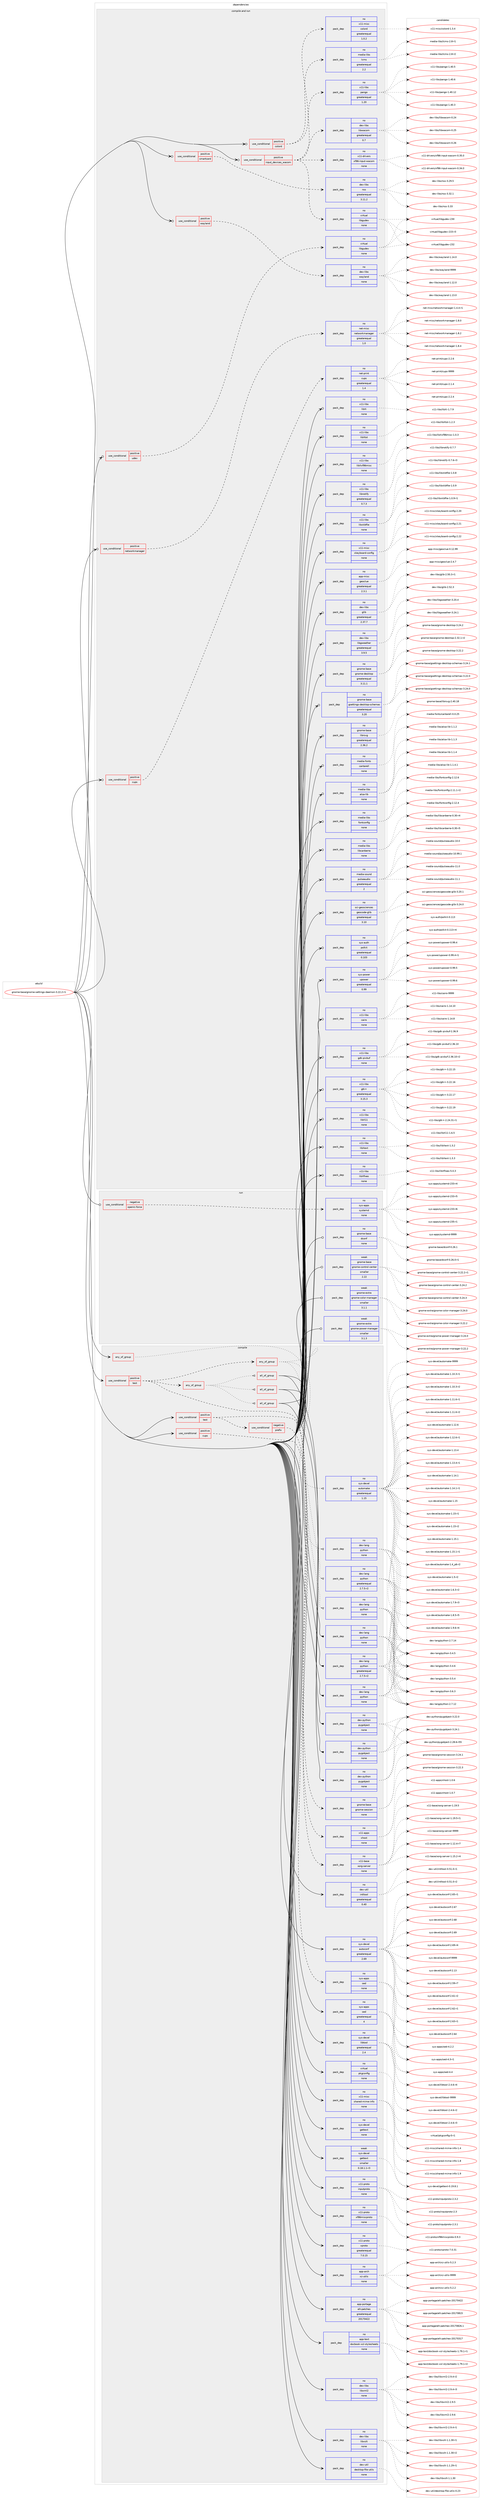 digraph prolog {

# *************
# Graph options
# *************

newrank=true;
concentrate=true;
compound=true;
graph [rankdir=LR,fontname=Helvetica,fontsize=10,ranksep=1.5];#, ranksep=2.5, nodesep=0.2];
edge  [arrowhead=vee];
node  [fontname=Helvetica,fontsize=10];

# **********
# The ebuild
# **********

subgraph cluster_leftcol {
color=gray;
rank=same;
label=<<i>ebuild</i>>;
id [label="gnome-base/gnome-settings-daemon-3.22.2-r1", color=red, width=4, href="../gnome-base/gnome-settings-daemon-3.22.2-r1.svg"];
}

# ****************
# The dependencies
# ****************

subgraph cluster_midcol {
color=gray;
label=<<i>dependencies</i>>;
subgraph cluster_compile {
fillcolor="#eeeeee";
style=filled;
label=<<i>compile</i>>;
subgraph any4738 {
dependency306517 [label=<<TABLE BORDER="0" CELLBORDER="1" CELLSPACING="0" CELLPADDING="4"><TR><TD CELLPADDING="10">any_of_group</TD></TR></TABLE>>, shape=none, color=red];subgraph pack220294 {
dependency306518 [label=<<TABLE BORDER="0" CELLBORDER="1" CELLSPACING="0" CELLPADDING="4" WIDTH="220"><TR><TD ROWSPAN="6" CELLPADDING="30">pack_dep</TD></TR><TR><TD WIDTH="110">no</TD></TR><TR><TD>sys-devel</TD></TR><TR><TD>automake</TD></TR><TR><TD>greaterequal</TD></TR><TR><TD>1.15</TD></TR></TABLE>>, shape=none, color=blue];
}
dependency306517:e -> dependency306518:w [weight=20,style="dotted",arrowhead="oinv"];
}
id:e -> dependency306517:w [weight=20,style="solid",arrowhead="vee"];
subgraph cond81424 {
dependency306519 [label=<<TABLE BORDER="0" CELLBORDER="1" CELLSPACING="0" CELLPADDING="4"><TR><TD ROWSPAN="3" CELLPADDING="10">use_conditional</TD></TR><TR><TD>positive</TD></TR><TR><TD>cups</TD></TR></TABLE>>, shape=none, color=red];
subgraph pack220295 {
dependency306520 [label=<<TABLE BORDER="0" CELLBORDER="1" CELLSPACING="0" CELLPADDING="4" WIDTH="220"><TR><TD ROWSPAN="6" CELLPADDING="30">pack_dep</TD></TR><TR><TD WIDTH="110">no</TD></TR><TR><TD>sys-apps</TD></TR><TR><TD>sed</TD></TR><TR><TD>none</TD></TR><TR><TD></TD></TR></TABLE>>, shape=none, color=blue];
}
dependency306519:e -> dependency306520:w [weight=20,style="dashed",arrowhead="vee"];
}
id:e -> dependency306519:w [weight=20,style="solid",arrowhead="vee"];
subgraph cond81425 {
dependency306521 [label=<<TABLE BORDER="0" CELLBORDER="1" CELLSPACING="0" CELLPADDING="4"><TR><TD ROWSPAN="3" CELLPADDING="10">use_conditional</TD></TR><TR><TD>positive</TD></TR><TR><TD>test</TD></TR></TABLE>>, shape=none, color=red];
subgraph any4739 {
dependency306522 [label=<<TABLE BORDER="0" CELLBORDER="1" CELLSPACING="0" CELLPADDING="4"><TR><TD CELLPADDING="10">any_of_group</TD></TR></TABLE>>, shape=none, color=red];subgraph pack220296 {
dependency306523 [label=<<TABLE BORDER="0" CELLBORDER="1" CELLSPACING="0" CELLPADDING="4" WIDTH="220"><TR><TD ROWSPAN="6" CELLPADDING="30">pack_dep</TD></TR><TR><TD WIDTH="110">no</TD></TR><TR><TD>dev-lang</TD></TR><TR><TD>python</TD></TR><TR><TD>none</TD></TR><TR><TD></TD></TR></TABLE>>, shape=none, color=blue];
}
dependency306522:e -> dependency306523:w [weight=20,style="dotted",arrowhead="oinv"];
subgraph pack220297 {
dependency306524 [label=<<TABLE BORDER="0" CELLBORDER="1" CELLSPACING="0" CELLPADDING="4" WIDTH="220"><TR><TD ROWSPAN="6" CELLPADDING="30">pack_dep</TD></TR><TR><TD WIDTH="110">no</TD></TR><TR><TD>dev-lang</TD></TR><TR><TD>python</TD></TR><TR><TD>none</TD></TR><TR><TD></TD></TR></TABLE>>, shape=none, color=blue];
}
dependency306522:e -> dependency306524:w [weight=20,style="dotted",arrowhead="oinv"];
subgraph pack220298 {
dependency306525 [label=<<TABLE BORDER="0" CELLBORDER="1" CELLSPACING="0" CELLPADDING="4" WIDTH="220"><TR><TD ROWSPAN="6" CELLPADDING="30">pack_dep</TD></TR><TR><TD WIDTH="110">no</TD></TR><TR><TD>dev-lang</TD></TR><TR><TD>python</TD></TR><TR><TD>greaterequal</TD></TR><TR><TD>2.7.5-r2</TD></TR></TABLE>>, shape=none, color=blue];
}
dependency306522:e -> dependency306525:w [weight=20,style="dotted",arrowhead="oinv"];
}
dependency306521:e -> dependency306522:w [weight=20,style="dashed",arrowhead="vee"];
subgraph any4740 {
dependency306526 [label=<<TABLE BORDER="0" CELLBORDER="1" CELLSPACING="0" CELLPADDING="4"><TR><TD CELLPADDING="10">any_of_group</TD></TR></TABLE>>, shape=none, color=red];subgraph all64 {
dependency306527 [label=<<TABLE BORDER="0" CELLBORDER="1" CELLSPACING="0" CELLPADDING="4"><TR><TD CELLPADDING="10">all_of_group</TD></TR></TABLE>>, shape=none, color=red];subgraph pack220299 {
dependency306528 [label=<<TABLE BORDER="0" CELLBORDER="1" CELLSPACING="0" CELLPADDING="4" WIDTH="220"><TR><TD ROWSPAN="6" CELLPADDING="30">pack_dep</TD></TR><TR><TD WIDTH="110">no</TD></TR><TR><TD>dev-lang</TD></TR><TR><TD>python</TD></TR><TR><TD>none</TD></TR><TR><TD></TD></TR></TABLE>>, shape=none, color=blue];
}
dependency306527:e -> dependency306528:w [weight=20,style="solid",arrowhead="inv"];
subgraph pack220300 {
dependency306529 [label=<<TABLE BORDER="0" CELLBORDER="1" CELLSPACING="0" CELLPADDING="4" WIDTH="220"><TR><TD ROWSPAN="6" CELLPADDING="30">pack_dep</TD></TR><TR><TD WIDTH="110">no</TD></TR><TR><TD>dev-python</TD></TR><TR><TD>pygobject</TD></TR><TR><TD>none</TD></TR><TR><TD></TD></TR></TABLE>>, shape=none, color=blue];
}
dependency306527:e -> dependency306529:w [weight=20,style="solid",arrowhead="inv"];
}
dependency306526:e -> dependency306527:w [weight=20,style="dotted",arrowhead="oinv"];
subgraph all65 {
dependency306530 [label=<<TABLE BORDER="0" CELLBORDER="1" CELLSPACING="0" CELLPADDING="4"><TR><TD CELLPADDING="10">all_of_group</TD></TR></TABLE>>, shape=none, color=red];subgraph pack220301 {
dependency306531 [label=<<TABLE BORDER="0" CELLBORDER="1" CELLSPACING="0" CELLPADDING="4" WIDTH="220"><TR><TD ROWSPAN="6" CELLPADDING="30">pack_dep</TD></TR><TR><TD WIDTH="110">no</TD></TR><TR><TD>dev-lang</TD></TR><TR><TD>python</TD></TR><TR><TD>none</TD></TR><TR><TD></TD></TR></TABLE>>, shape=none, color=blue];
}
dependency306530:e -> dependency306531:w [weight=20,style="solid",arrowhead="inv"];
subgraph pack220302 {
dependency306532 [label=<<TABLE BORDER="0" CELLBORDER="1" CELLSPACING="0" CELLPADDING="4" WIDTH="220"><TR><TD ROWSPAN="6" CELLPADDING="30">pack_dep</TD></TR><TR><TD WIDTH="110">no</TD></TR><TR><TD>dev-python</TD></TR><TR><TD>pygobject</TD></TR><TR><TD>none</TD></TR><TR><TD></TD></TR></TABLE>>, shape=none, color=blue];
}
dependency306530:e -> dependency306532:w [weight=20,style="solid",arrowhead="inv"];
}
dependency306526:e -> dependency306530:w [weight=20,style="dotted",arrowhead="oinv"];
subgraph all66 {
dependency306533 [label=<<TABLE BORDER="0" CELLBORDER="1" CELLSPACING="0" CELLPADDING="4"><TR><TD CELLPADDING="10">all_of_group</TD></TR></TABLE>>, shape=none, color=red];subgraph pack220303 {
dependency306534 [label=<<TABLE BORDER="0" CELLBORDER="1" CELLSPACING="0" CELLPADDING="4" WIDTH="220"><TR><TD ROWSPAN="6" CELLPADDING="30">pack_dep</TD></TR><TR><TD WIDTH="110">no</TD></TR><TR><TD>dev-lang</TD></TR><TR><TD>python</TD></TR><TR><TD>greaterequal</TD></TR><TR><TD>2.7.5-r2</TD></TR></TABLE>>, shape=none, color=blue];
}
dependency306533:e -> dependency306534:w [weight=20,style="solid",arrowhead="inv"];
subgraph pack220304 {
dependency306535 [label=<<TABLE BORDER="0" CELLBORDER="1" CELLSPACING="0" CELLPADDING="4" WIDTH="220"><TR><TD ROWSPAN="6" CELLPADDING="30">pack_dep</TD></TR><TR><TD WIDTH="110">no</TD></TR><TR><TD>dev-python</TD></TR><TR><TD>pygobject</TD></TR><TR><TD>none</TD></TR><TR><TD></TD></TR></TABLE>>, shape=none, color=blue];
}
dependency306533:e -> dependency306535:w [weight=20,style="solid",arrowhead="inv"];
}
dependency306526:e -> dependency306533:w [weight=20,style="dotted",arrowhead="oinv"];
}
dependency306521:e -> dependency306526:w [weight=20,style="dashed",arrowhead="vee"];
subgraph pack220305 {
dependency306536 [label=<<TABLE BORDER="0" CELLBORDER="1" CELLSPACING="0" CELLPADDING="4" WIDTH="220"><TR><TD ROWSPAN="6" CELLPADDING="30">pack_dep</TD></TR><TR><TD WIDTH="110">no</TD></TR><TR><TD>gnome-base</TD></TR><TR><TD>gnome-session</TD></TR><TR><TD>none</TD></TR><TR><TD></TD></TR></TABLE>>, shape=none, color=blue];
}
dependency306521:e -> dependency306536:w [weight=20,style="dashed",arrowhead="vee"];
}
id:e -> dependency306521:w [weight=20,style="solid",arrowhead="vee"];
subgraph cond81426 {
dependency306537 [label=<<TABLE BORDER="0" CELLBORDER="1" CELLSPACING="0" CELLPADDING="4"><TR><TD ROWSPAN="3" CELLPADDING="10">use_conditional</TD></TR><TR><TD>positive</TD></TR><TR><TD>test</TD></TR></TABLE>>, shape=none, color=red];
subgraph cond81427 {
dependency306538 [label=<<TABLE BORDER="0" CELLBORDER="1" CELLSPACING="0" CELLPADDING="4"><TR><TD ROWSPAN="3" CELLPADDING="10">use_conditional</TD></TR><TR><TD>negative</TD></TR><TR><TD>prefix</TD></TR></TABLE>>, shape=none, color=red];
subgraph pack220306 {
dependency306539 [label=<<TABLE BORDER="0" CELLBORDER="1" CELLSPACING="0" CELLPADDING="4" WIDTH="220"><TR><TD ROWSPAN="6" CELLPADDING="30">pack_dep</TD></TR><TR><TD WIDTH="110">no</TD></TR><TR><TD>x11-base</TD></TR><TR><TD>xorg-server</TD></TR><TR><TD>none</TD></TR><TR><TD></TD></TR></TABLE>>, shape=none, color=blue];
}
dependency306538:e -> dependency306539:w [weight=20,style="dashed",arrowhead="vee"];
}
dependency306537:e -> dependency306538:w [weight=20,style="dashed",arrowhead="vee"];
subgraph pack220307 {
dependency306540 [label=<<TABLE BORDER="0" CELLBORDER="1" CELLSPACING="0" CELLPADDING="4" WIDTH="220"><TR><TD ROWSPAN="6" CELLPADDING="30">pack_dep</TD></TR><TR><TD WIDTH="110">no</TD></TR><TR><TD>x11-apps</TD></TR><TR><TD>xhost</TD></TR><TR><TD>none</TD></TR><TR><TD></TD></TR></TABLE>>, shape=none, color=blue];
}
dependency306537:e -> dependency306540:w [weight=20,style="dashed",arrowhead="vee"];
}
id:e -> dependency306537:w [weight=20,style="solid",arrowhead="vee"];
subgraph pack220308 {
dependency306541 [label=<<TABLE BORDER="0" CELLBORDER="1" CELLSPACING="0" CELLPADDING="4" WIDTH="220"><TR><TD ROWSPAN="6" CELLPADDING="30">pack_dep</TD></TR><TR><TD WIDTH="110">no</TD></TR><TR><TD>app-arch</TD></TR><TR><TD>xz-utils</TD></TR><TR><TD>none</TD></TR><TR><TD></TD></TR></TABLE>>, shape=none, color=blue];
}
id:e -> dependency306541:w [weight=20,style="solid",arrowhead="vee"];
subgraph pack220309 {
dependency306542 [label=<<TABLE BORDER="0" CELLBORDER="1" CELLSPACING="0" CELLPADDING="4" WIDTH="220"><TR><TD ROWSPAN="6" CELLPADDING="30">pack_dep</TD></TR><TR><TD WIDTH="110">no</TD></TR><TR><TD>app-portage</TD></TR><TR><TD>elt-patches</TD></TR><TR><TD>greaterequal</TD></TR><TR><TD>20170422</TD></TR></TABLE>>, shape=none, color=blue];
}
id:e -> dependency306542:w [weight=20,style="solid",arrowhead="vee"];
subgraph pack220310 {
dependency306543 [label=<<TABLE BORDER="0" CELLBORDER="1" CELLSPACING="0" CELLPADDING="4" WIDTH="220"><TR><TD ROWSPAN="6" CELLPADDING="30">pack_dep</TD></TR><TR><TD WIDTH="110">no</TD></TR><TR><TD>app-text</TD></TR><TR><TD>docbook-xsl-stylesheets</TD></TR><TR><TD>none</TD></TR><TR><TD></TD></TR></TABLE>>, shape=none, color=blue];
}
id:e -> dependency306543:w [weight=20,style="solid",arrowhead="vee"];
subgraph pack220311 {
dependency306544 [label=<<TABLE BORDER="0" CELLBORDER="1" CELLSPACING="0" CELLPADDING="4" WIDTH="220"><TR><TD ROWSPAN="6" CELLPADDING="30">pack_dep</TD></TR><TR><TD WIDTH="110">no</TD></TR><TR><TD>dev-libs</TD></TR><TR><TD>libxml2</TD></TR><TR><TD>none</TD></TR><TR><TD></TD></TR></TABLE>>, shape=none, color=blue];
}
id:e -> dependency306544:w [weight=20,style="solid",arrowhead="vee"];
subgraph pack220312 {
dependency306545 [label=<<TABLE BORDER="0" CELLBORDER="1" CELLSPACING="0" CELLPADDING="4" WIDTH="220"><TR><TD ROWSPAN="6" CELLPADDING="30">pack_dep</TD></TR><TR><TD WIDTH="110">no</TD></TR><TR><TD>dev-libs</TD></TR><TR><TD>libxslt</TD></TR><TR><TD>none</TD></TR><TR><TD></TD></TR></TABLE>>, shape=none, color=blue];
}
id:e -> dependency306545:w [weight=20,style="solid",arrowhead="vee"];
subgraph pack220313 {
dependency306546 [label=<<TABLE BORDER="0" CELLBORDER="1" CELLSPACING="0" CELLPADDING="4" WIDTH="220"><TR><TD ROWSPAN="6" CELLPADDING="30">pack_dep</TD></TR><TR><TD WIDTH="110">no</TD></TR><TR><TD>dev-util</TD></TR><TR><TD>desktop-file-utils</TD></TR><TR><TD>none</TD></TR><TR><TD></TD></TR></TABLE>>, shape=none, color=blue];
}
id:e -> dependency306546:w [weight=20,style="solid",arrowhead="vee"];
subgraph pack220314 {
dependency306547 [label=<<TABLE BORDER="0" CELLBORDER="1" CELLSPACING="0" CELLPADDING="4" WIDTH="220"><TR><TD ROWSPAN="6" CELLPADDING="30">pack_dep</TD></TR><TR><TD WIDTH="110">no</TD></TR><TR><TD>dev-util</TD></TR><TR><TD>intltool</TD></TR><TR><TD>greaterequal</TD></TR><TR><TD>0.40</TD></TR></TABLE>>, shape=none, color=blue];
}
id:e -> dependency306547:w [weight=20,style="solid",arrowhead="vee"];
subgraph pack220315 {
dependency306548 [label=<<TABLE BORDER="0" CELLBORDER="1" CELLSPACING="0" CELLPADDING="4" WIDTH="220"><TR><TD ROWSPAN="6" CELLPADDING="30">pack_dep</TD></TR><TR><TD WIDTH="110">no</TD></TR><TR><TD>sys-apps</TD></TR><TR><TD>sed</TD></TR><TR><TD>greaterequal</TD></TR><TR><TD>4</TD></TR></TABLE>>, shape=none, color=blue];
}
id:e -> dependency306548:w [weight=20,style="solid",arrowhead="vee"];
subgraph pack220316 {
dependency306549 [label=<<TABLE BORDER="0" CELLBORDER="1" CELLSPACING="0" CELLPADDING="4" WIDTH="220"><TR><TD ROWSPAN="6" CELLPADDING="30">pack_dep</TD></TR><TR><TD WIDTH="110">no</TD></TR><TR><TD>sys-devel</TD></TR><TR><TD>autoconf</TD></TR><TR><TD>greaterequal</TD></TR><TR><TD>2.69</TD></TR></TABLE>>, shape=none, color=blue];
}
id:e -> dependency306549:w [weight=20,style="solid",arrowhead="vee"];
subgraph pack220317 {
dependency306550 [label=<<TABLE BORDER="0" CELLBORDER="1" CELLSPACING="0" CELLPADDING="4" WIDTH="220"><TR><TD ROWSPAN="6" CELLPADDING="30">pack_dep</TD></TR><TR><TD WIDTH="110">no</TD></TR><TR><TD>sys-devel</TD></TR><TR><TD>gettext</TD></TR><TR><TD>none</TD></TR><TR><TD></TD></TR></TABLE>>, shape=none, color=blue];
}
id:e -> dependency306550:w [weight=20,style="solid",arrowhead="vee"];
subgraph pack220318 {
dependency306551 [label=<<TABLE BORDER="0" CELLBORDER="1" CELLSPACING="0" CELLPADDING="4" WIDTH="220"><TR><TD ROWSPAN="6" CELLPADDING="30">pack_dep</TD></TR><TR><TD WIDTH="110">no</TD></TR><TR><TD>sys-devel</TD></TR><TR><TD>libtool</TD></TR><TR><TD>greaterequal</TD></TR><TR><TD>2.4</TD></TR></TABLE>>, shape=none, color=blue];
}
id:e -> dependency306551:w [weight=20,style="solid",arrowhead="vee"];
subgraph pack220319 {
dependency306552 [label=<<TABLE BORDER="0" CELLBORDER="1" CELLSPACING="0" CELLPADDING="4" WIDTH="220"><TR><TD ROWSPAN="6" CELLPADDING="30">pack_dep</TD></TR><TR><TD WIDTH="110">no</TD></TR><TR><TD>virtual</TD></TR><TR><TD>pkgconfig</TD></TR><TR><TD>none</TD></TR><TR><TD></TD></TR></TABLE>>, shape=none, color=blue];
}
id:e -> dependency306552:w [weight=20,style="solid",arrowhead="vee"];
subgraph pack220320 {
dependency306553 [label=<<TABLE BORDER="0" CELLBORDER="1" CELLSPACING="0" CELLPADDING="4" WIDTH="220"><TR><TD ROWSPAN="6" CELLPADDING="30">pack_dep</TD></TR><TR><TD WIDTH="110">no</TD></TR><TR><TD>x11-misc</TD></TR><TR><TD>shared-mime-info</TD></TR><TR><TD>none</TD></TR><TR><TD></TD></TR></TABLE>>, shape=none, color=blue];
}
id:e -> dependency306553:w [weight=20,style="solid",arrowhead="vee"];
subgraph pack220321 {
dependency306554 [label=<<TABLE BORDER="0" CELLBORDER="1" CELLSPACING="0" CELLPADDING="4" WIDTH="220"><TR><TD ROWSPAN="6" CELLPADDING="30">pack_dep</TD></TR><TR><TD WIDTH="110">no</TD></TR><TR><TD>x11-proto</TD></TR><TR><TD>inputproto</TD></TR><TR><TD>none</TD></TR><TR><TD></TD></TR></TABLE>>, shape=none, color=blue];
}
id:e -> dependency306554:w [weight=20,style="solid",arrowhead="vee"];
subgraph pack220322 {
dependency306555 [label=<<TABLE BORDER="0" CELLBORDER="1" CELLSPACING="0" CELLPADDING="4" WIDTH="220"><TR><TD ROWSPAN="6" CELLPADDING="30">pack_dep</TD></TR><TR><TD WIDTH="110">no</TD></TR><TR><TD>x11-proto</TD></TR><TR><TD>xf86miscproto</TD></TR><TR><TD>none</TD></TR><TR><TD></TD></TR></TABLE>>, shape=none, color=blue];
}
id:e -> dependency306555:w [weight=20,style="solid",arrowhead="vee"];
subgraph pack220323 {
dependency306556 [label=<<TABLE BORDER="0" CELLBORDER="1" CELLSPACING="0" CELLPADDING="4" WIDTH="220"><TR><TD ROWSPAN="6" CELLPADDING="30">pack_dep</TD></TR><TR><TD WIDTH="110">no</TD></TR><TR><TD>x11-proto</TD></TR><TR><TD>xproto</TD></TR><TR><TD>greaterequal</TD></TR><TR><TD>7.0.15</TD></TR></TABLE>>, shape=none, color=blue];
}
id:e -> dependency306556:w [weight=20,style="solid",arrowhead="vee"];
subgraph pack220324 {
dependency306557 [label=<<TABLE BORDER="0" CELLBORDER="1" CELLSPACING="0" CELLPADDING="4" WIDTH="220"><TR><TD ROWSPAN="6" CELLPADDING="30">pack_dep</TD></TR><TR><TD WIDTH="110">weak</TD></TR><TR><TD>sys-devel</TD></TR><TR><TD>gettext</TD></TR><TR><TD>smaller</TD></TR><TR><TD>0.18.1.1-r3</TD></TR></TABLE>>, shape=none, color=blue];
}
id:e -> dependency306557:w [weight=20,style="solid",arrowhead="vee"];
}
subgraph cluster_compileandrun {
fillcolor="#eeeeee";
style=filled;
label=<<i>compile and run</i>>;
subgraph cond81428 {
dependency306558 [label=<<TABLE BORDER="0" CELLBORDER="1" CELLSPACING="0" CELLPADDING="4"><TR><TD ROWSPAN="3" CELLPADDING="10">use_conditional</TD></TR><TR><TD>positive</TD></TR><TR><TD>colord</TD></TR></TABLE>>, shape=none, color=red];
subgraph pack220325 {
dependency306559 [label=<<TABLE BORDER="0" CELLBORDER="1" CELLSPACING="0" CELLPADDING="4" WIDTH="220"><TR><TD ROWSPAN="6" CELLPADDING="30">pack_dep</TD></TR><TR><TD WIDTH="110">no</TD></TR><TR><TD>media-libs</TD></TR><TR><TD>lcms</TD></TR><TR><TD>greaterequal</TD></TR><TR><TD>2.2</TD></TR></TABLE>>, shape=none, color=blue];
}
dependency306558:e -> dependency306559:w [weight=20,style="dashed",arrowhead="vee"];
subgraph pack220326 {
dependency306560 [label=<<TABLE BORDER="0" CELLBORDER="1" CELLSPACING="0" CELLPADDING="4" WIDTH="220"><TR><TD ROWSPAN="6" CELLPADDING="30">pack_dep</TD></TR><TR><TD WIDTH="110">no</TD></TR><TR><TD>x11-misc</TD></TR><TR><TD>colord</TD></TR><TR><TD>greaterequal</TD></TR><TR><TD>1.0.2</TD></TR></TABLE>>, shape=none, color=blue];
}
dependency306558:e -> dependency306560:w [weight=20,style="dashed",arrowhead="vee"];
}
id:e -> dependency306558:w [weight=20,style="solid",arrowhead="odotvee"];
subgraph cond81429 {
dependency306561 [label=<<TABLE BORDER="0" CELLBORDER="1" CELLSPACING="0" CELLPADDING="4"><TR><TD ROWSPAN="3" CELLPADDING="10">use_conditional</TD></TR><TR><TD>positive</TD></TR><TR><TD>cups</TD></TR></TABLE>>, shape=none, color=red];
subgraph pack220327 {
dependency306562 [label=<<TABLE BORDER="0" CELLBORDER="1" CELLSPACING="0" CELLPADDING="4" WIDTH="220"><TR><TD ROWSPAN="6" CELLPADDING="30">pack_dep</TD></TR><TR><TD WIDTH="110">no</TD></TR><TR><TD>net-print</TD></TR><TR><TD>cups</TD></TR><TR><TD>greaterequal</TD></TR><TR><TD>1.4</TD></TR></TABLE>>, shape=none, color=blue];
}
dependency306561:e -> dependency306562:w [weight=20,style="dashed",arrowhead="vee"];
}
id:e -> dependency306561:w [weight=20,style="solid",arrowhead="odotvee"];
subgraph cond81430 {
dependency306563 [label=<<TABLE BORDER="0" CELLBORDER="1" CELLSPACING="0" CELLPADDING="4"><TR><TD ROWSPAN="3" CELLPADDING="10">use_conditional</TD></TR><TR><TD>positive</TD></TR><TR><TD>input_devices_wacom</TD></TR></TABLE>>, shape=none, color=red];
subgraph pack220328 {
dependency306564 [label=<<TABLE BORDER="0" CELLBORDER="1" CELLSPACING="0" CELLPADDING="4" WIDTH="220"><TR><TD ROWSPAN="6" CELLPADDING="30">pack_dep</TD></TR><TR><TD WIDTH="110">no</TD></TR><TR><TD>dev-libs</TD></TR><TR><TD>libwacom</TD></TR><TR><TD>greaterequal</TD></TR><TR><TD>0.7</TD></TR></TABLE>>, shape=none, color=blue];
}
dependency306563:e -> dependency306564:w [weight=20,style="dashed",arrowhead="vee"];
subgraph pack220329 {
dependency306565 [label=<<TABLE BORDER="0" CELLBORDER="1" CELLSPACING="0" CELLPADDING="4" WIDTH="220"><TR><TD ROWSPAN="6" CELLPADDING="30">pack_dep</TD></TR><TR><TD WIDTH="110">no</TD></TR><TR><TD>x11-libs</TD></TR><TR><TD>pango</TD></TR><TR><TD>greaterequal</TD></TR><TR><TD>1.20</TD></TR></TABLE>>, shape=none, color=blue];
}
dependency306563:e -> dependency306565:w [weight=20,style="dashed",arrowhead="vee"];
subgraph pack220330 {
dependency306566 [label=<<TABLE BORDER="0" CELLBORDER="1" CELLSPACING="0" CELLPADDING="4" WIDTH="220"><TR><TD ROWSPAN="6" CELLPADDING="30">pack_dep</TD></TR><TR><TD WIDTH="110">no</TD></TR><TR><TD>x11-drivers</TD></TR><TR><TD>xf86-input-wacom</TD></TR><TR><TD>none</TD></TR><TR><TD></TD></TR></TABLE>>, shape=none, color=blue];
}
dependency306563:e -> dependency306566:w [weight=20,style="dashed",arrowhead="vee"];
subgraph pack220331 {
dependency306567 [label=<<TABLE BORDER="0" CELLBORDER="1" CELLSPACING="0" CELLPADDING="4" WIDTH="220"><TR><TD ROWSPAN="6" CELLPADDING="30">pack_dep</TD></TR><TR><TD WIDTH="110">no</TD></TR><TR><TD>virtual</TD></TR><TR><TD>libgudev</TD></TR><TR><TD>none</TD></TR><TR><TD></TD></TR></TABLE>>, shape=none, color=blue];
}
dependency306563:e -> dependency306567:w [weight=20,style="dashed",arrowhead="vee"];
}
id:e -> dependency306563:w [weight=20,style="solid",arrowhead="odotvee"];
subgraph cond81431 {
dependency306568 [label=<<TABLE BORDER="0" CELLBORDER="1" CELLSPACING="0" CELLPADDING="4"><TR><TD ROWSPAN="3" CELLPADDING="10">use_conditional</TD></TR><TR><TD>positive</TD></TR><TR><TD>networkmanager</TD></TR></TABLE>>, shape=none, color=red];
subgraph pack220332 {
dependency306569 [label=<<TABLE BORDER="0" CELLBORDER="1" CELLSPACING="0" CELLPADDING="4" WIDTH="220"><TR><TD ROWSPAN="6" CELLPADDING="30">pack_dep</TD></TR><TR><TD WIDTH="110">no</TD></TR><TR><TD>net-misc</TD></TR><TR><TD>networkmanager</TD></TR><TR><TD>greaterequal</TD></TR><TR><TD>1.0</TD></TR></TABLE>>, shape=none, color=blue];
}
dependency306568:e -> dependency306569:w [weight=20,style="dashed",arrowhead="vee"];
}
id:e -> dependency306568:w [weight=20,style="solid",arrowhead="odotvee"];
subgraph cond81432 {
dependency306570 [label=<<TABLE BORDER="0" CELLBORDER="1" CELLSPACING="0" CELLPADDING="4"><TR><TD ROWSPAN="3" CELLPADDING="10">use_conditional</TD></TR><TR><TD>positive</TD></TR><TR><TD>smartcard</TD></TR></TABLE>>, shape=none, color=red];
subgraph pack220333 {
dependency306571 [label=<<TABLE BORDER="0" CELLBORDER="1" CELLSPACING="0" CELLPADDING="4" WIDTH="220"><TR><TD ROWSPAN="6" CELLPADDING="30">pack_dep</TD></TR><TR><TD WIDTH="110">no</TD></TR><TR><TD>dev-libs</TD></TR><TR><TD>nss</TD></TR><TR><TD>greaterequal</TD></TR><TR><TD>3.11.2</TD></TR></TABLE>>, shape=none, color=blue];
}
dependency306570:e -> dependency306571:w [weight=20,style="dashed",arrowhead="vee"];
}
id:e -> dependency306570:w [weight=20,style="solid",arrowhead="odotvee"];
subgraph cond81433 {
dependency306572 [label=<<TABLE BORDER="0" CELLBORDER="1" CELLSPACING="0" CELLPADDING="4"><TR><TD ROWSPAN="3" CELLPADDING="10">use_conditional</TD></TR><TR><TD>positive</TD></TR><TR><TD>udev</TD></TR></TABLE>>, shape=none, color=red];
subgraph pack220334 {
dependency306573 [label=<<TABLE BORDER="0" CELLBORDER="1" CELLSPACING="0" CELLPADDING="4" WIDTH="220"><TR><TD ROWSPAN="6" CELLPADDING="30">pack_dep</TD></TR><TR><TD WIDTH="110">no</TD></TR><TR><TD>virtual</TD></TR><TR><TD>libgudev</TD></TR><TR><TD>none</TD></TR><TR><TD></TD></TR></TABLE>>, shape=none, color=blue];
}
dependency306572:e -> dependency306573:w [weight=20,style="dashed",arrowhead="vee"];
}
id:e -> dependency306572:w [weight=20,style="solid",arrowhead="odotvee"];
subgraph cond81434 {
dependency306574 [label=<<TABLE BORDER="0" CELLBORDER="1" CELLSPACING="0" CELLPADDING="4"><TR><TD ROWSPAN="3" CELLPADDING="10">use_conditional</TD></TR><TR><TD>positive</TD></TR><TR><TD>wayland</TD></TR></TABLE>>, shape=none, color=red];
subgraph pack220335 {
dependency306575 [label=<<TABLE BORDER="0" CELLBORDER="1" CELLSPACING="0" CELLPADDING="4" WIDTH="220"><TR><TD ROWSPAN="6" CELLPADDING="30">pack_dep</TD></TR><TR><TD WIDTH="110">no</TD></TR><TR><TD>dev-libs</TD></TR><TR><TD>wayland</TD></TR><TR><TD>none</TD></TR><TR><TD></TD></TR></TABLE>>, shape=none, color=blue];
}
dependency306574:e -> dependency306575:w [weight=20,style="dashed",arrowhead="vee"];
}
id:e -> dependency306574:w [weight=20,style="solid",arrowhead="odotvee"];
subgraph pack220336 {
dependency306576 [label=<<TABLE BORDER="0" CELLBORDER="1" CELLSPACING="0" CELLPADDING="4" WIDTH="220"><TR><TD ROWSPAN="6" CELLPADDING="30">pack_dep</TD></TR><TR><TD WIDTH="110">no</TD></TR><TR><TD>app-misc</TD></TR><TR><TD>geoclue</TD></TR><TR><TD>greaterequal</TD></TR><TR><TD>2.3.1</TD></TR></TABLE>>, shape=none, color=blue];
}
id:e -> dependency306576:w [weight=20,style="solid",arrowhead="odotvee"];
subgraph pack220337 {
dependency306577 [label=<<TABLE BORDER="0" CELLBORDER="1" CELLSPACING="0" CELLPADDING="4" WIDTH="220"><TR><TD ROWSPAN="6" CELLPADDING="30">pack_dep</TD></TR><TR><TD WIDTH="110">no</TD></TR><TR><TD>dev-libs</TD></TR><TR><TD>glib</TD></TR><TR><TD>greaterequal</TD></TR><TR><TD>2.37.7</TD></TR></TABLE>>, shape=none, color=blue];
}
id:e -> dependency306577:w [weight=20,style="solid",arrowhead="odotvee"];
subgraph pack220338 {
dependency306578 [label=<<TABLE BORDER="0" CELLBORDER="1" CELLSPACING="0" CELLPADDING="4" WIDTH="220"><TR><TD ROWSPAN="6" CELLPADDING="30">pack_dep</TD></TR><TR><TD WIDTH="110">no</TD></TR><TR><TD>dev-libs</TD></TR><TR><TD>libgweather</TD></TR><TR><TD>greaterequal</TD></TR><TR><TD>3.9.5</TD></TR></TABLE>>, shape=none, color=blue];
}
id:e -> dependency306578:w [weight=20,style="solid",arrowhead="odotvee"];
subgraph pack220339 {
dependency306579 [label=<<TABLE BORDER="0" CELLBORDER="1" CELLSPACING="0" CELLPADDING="4" WIDTH="220"><TR><TD ROWSPAN="6" CELLPADDING="30">pack_dep</TD></TR><TR><TD WIDTH="110">no</TD></TR><TR><TD>gnome-base</TD></TR><TR><TD>gnome-desktop</TD></TR><TR><TD>greaterequal</TD></TR><TR><TD>3.11.1</TD></TR></TABLE>>, shape=none, color=blue];
}
id:e -> dependency306579:w [weight=20,style="solid",arrowhead="odotvee"];
subgraph pack220340 {
dependency306580 [label=<<TABLE BORDER="0" CELLBORDER="1" CELLSPACING="0" CELLPADDING="4" WIDTH="220"><TR><TD ROWSPAN="6" CELLPADDING="30">pack_dep</TD></TR><TR><TD WIDTH="110">no</TD></TR><TR><TD>gnome-base</TD></TR><TR><TD>gsettings-desktop-schemas</TD></TR><TR><TD>greaterequal</TD></TR><TR><TD>3.20</TD></TR></TABLE>>, shape=none, color=blue];
}
id:e -> dependency306580:w [weight=20,style="solid",arrowhead="odotvee"];
subgraph pack220341 {
dependency306581 [label=<<TABLE BORDER="0" CELLBORDER="1" CELLSPACING="0" CELLPADDING="4" WIDTH="220"><TR><TD ROWSPAN="6" CELLPADDING="30">pack_dep</TD></TR><TR><TD WIDTH="110">no</TD></TR><TR><TD>gnome-base</TD></TR><TR><TD>librsvg</TD></TR><TR><TD>greaterequal</TD></TR><TR><TD>2.36.2</TD></TR></TABLE>>, shape=none, color=blue];
}
id:e -> dependency306581:w [weight=20,style="solid",arrowhead="odotvee"];
subgraph pack220342 {
dependency306582 [label=<<TABLE BORDER="0" CELLBORDER="1" CELLSPACING="0" CELLPADDING="4" WIDTH="220"><TR><TD ROWSPAN="6" CELLPADDING="30">pack_dep</TD></TR><TR><TD WIDTH="110">no</TD></TR><TR><TD>media-fonts</TD></TR><TR><TD>cantarell</TD></TR><TR><TD>none</TD></TR><TR><TD></TD></TR></TABLE>>, shape=none, color=blue];
}
id:e -> dependency306582:w [weight=20,style="solid",arrowhead="odotvee"];
subgraph pack220343 {
dependency306583 [label=<<TABLE BORDER="0" CELLBORDER="1" CELLSPACING="0" CELLPADDING="4" WIDTH="220"><TR><TD ROWSPAN="6" CELLPADDING="30">pack_dep</TD></TR><TR><TD WIDTH="110">no</TD></TR><TR><TD>media-libs</TD></TR><TR><TD>alsa-lib</TD></TR><TR><TD>none</TD></TR><TR><TD></TD></TR></TABLE>>, shape=none, color=blue];
}
id:e -> dependency306583:w [weight=20,style="solid",arrowhead="odotvee"];
subgraph pack220344 {
dependency306584 [label=<<TABLE BORDER="0" CELLBORDER="1" CELLSPACING="0" CELLPADDING="4" WIDTH="220"><TR><TD ROWSPAN="6" CELLPADDING="30">pack_dep</TD></TR><TR><TD WIDTH="110">no</TD></TR><TR><TD>media-libs</TD></TR><TR><TD>fontconfig</TD></TR><TR><TD>none</TD></TR><TR><TD></TD></TR></TABLE>>, shape=none, color=blue];
}
id:e -> dependency306584:w [weight=20,style="solid",arrowhead="odotvee"];
subgraph pack220345 {
dependency306585 [label=<<TABLE BORDER="0" CELLBORDER="1" CELLSPACING="0" CELLPADDING="4" WIDTH="220"><TR><TD ROWSPAN="6" CELLPADDING="30">pack_dep</TD></TR><TR><TD WIDTH="110">no</TD></TR><TR><TD>media-libs</TD></TR><TR><TD>libcanberra</TD></TR><TR><TD>none</TD></TR><TR><TD></TD></TR></TABLE>>, shape=none, color=blue];
}
id:e -> dependency306585:w [weight=20,style="solid",arrowhead="odotvee"];
subgraph pack220346 {
dependency306586 [label=<<TABLE BORDER="0" CELLBORDER="1" CELLSPACING="0" CELLPADDING="4" WIDTH="220"><TR><TD ROWSPAN="6" CELLPADDING="30">pack_dep</TD></TR><TR><TD WIDTH="110">no</TD></TR><TR><TD>media-sound</TD></TR><TR><TD>pulseaudio</TD></TR><TR><TD>greaterequal</TD></TR><TR><TD>2</TD></TR></TABLE>>, shape=none, color=blue];
}
id:e -> dependency306586:w [weight=20,style="solid",arrowhead="odotvee"];
subgraph pack220347 {
dependency306587 [label=<<TABLE BORDER="0" CELLBORDER="1" CELLSPACING="0" CELLPADDING="4" WIDTH="220"><TR><TD ROWSPAN="6" CELLPADDING="30">pack_dep</TD></TR><TR><TD WIDTH="110">no</TD></TR><TR><TD>sci-geosciences</TD></TR><TR><TD>geocode-glib</TD></TR><TR><TD>greaterequal</TD></TR><TR><TD>3.10</TD></TR></TABLE>>, shape=none, color=blue];
}
id:e -> dependency306587:w [weight=20,style="solid",arrowhead="odotvee"];
subgraph pack220348 {
dependency306588 [label=<<TABLE BORDER="0" CELLBORDER="1" CELLSPACING="0" CELLPADDING="4" WIDTH="220"><TR><TD ROWSPAN="6" CELLPADDING="30">pack_dep</TD></TR><TR><TD WIDTH="110">no</TD></TR><TR><TD>sys-auth</TD></TR><TR><TD>polkit</TD></TR><TR><TD>greaterequal</TD></TR><TR><TD>0.103</TD></TR></TABLE>>, shape=none, color=blue];
}
id:e -> dependency306588:w [weight=20,style="solid",arrowhead="odotvee"];
subgraph pack220349 {
dependency306589 [label=<<TABLE BORDER="0" CELLBORDER="1" CELLSPACING="0" CELLPADDING="4" WIDTH="220"><TR><TD ROWSPAN="6" CELLPADDING="30">pack_dep</TD></TR><TR><TD WIDTH="110">no</TD></TR><TR><TD>sys-power</TD></TR><TR><TD>upower</TD></TR><TR><TD>greaterequal</TD></TR><TR><TD>0.99</TD></TR></TABLE>>, shape=none, color=blue];
}
id:e -> dependency306589:w [weight=20,style="solid",arrowhead="odotvee"];
subgraph pack220350 {
dependency306590 [label=<<TABLE BORDER="0" CELLBORDER="1" CELLSPACING="0" CELLPADDING="4" WIDTH="220"><TR><TD ROWSPAN="6" CELLPADDING="30">pack_dep</TD></TR><TR><TD WIDTH="110">no</TD></TR><TR><TD>x11-libs</TD></TR><TR><TD>cairo</TD></TR><TR><TD>none</TD></TR><TR><TD></TD></TR></TABLE>>, shape=none, color=blue];
}
id:e -> dependency306590:w [weight=20,style="solid",arrowhead="odotvee"];
subgraph pack220351 {
dependency306591 [label=<<TABLE BORDER="0" CELLBORDER="1" CELLSPACING="0" CELLPADDING="4" WIDTH="220"><TR><TD ROWSPAN="6" CELLPADDING="30">pack_dep</TD></TR><TR><TD WIDTH="110">no</TD></TR><TR><TD>x11-libs</TD></TR><TR><TD>gdk-pixbuf</TD></TR><TR><TD>none</TD></TR><TR><TD></TD></TR></TABLE>>, shape=none, color=blue];
}
id:e -> dependency306591:w [weight=20,style="solid",arrowhead="odotvee"];
subgraph pack220352 {
dependency306592 [label=<<TABLE BORDER="0" CELLBORDER="1" CELLSPACING="0" CELLPADDING="4" WIDTH="220"><TR><TD ROWSPAN="6" CELLPADDING="30">pack_dep</TD></TR><TR><TD WIDTH="110">no</TD></TR><TR><TD>x11-libs</TD></TR><TR><TD>gtk+</TD></TR><TR><TD>greaterequal</TD></TR><TR><TD>3.15.3</TD></TR></TABLE>>, shape=none, color=blue];
}
id:e -> dependency306592:w [weight=20,style="solid",arrowhead="odotvee"];
subgraph pack220353 {
dependency306593 [label=<<TABLE BORDER="0" CELLBORDER="1" CELLSPACING="0" CELLPADDING="4" WIDTH="220"><TR><TD ROWSPAN="6" CELLPADDING="30">pack_dep</TD></TR><TR><TD WIDTH="110">no</TD></TR><TR><TD>x11-libs</TD></TR><TR><TD>libX11</TD></TR><TR><TD>none</TD></TR><TR><TD></TD></TR></TABLE>>, shape=none, color=blue];
}
id:e -> dependency306593:w [weight=20,style="solid",arrowhead="odotvee"];
subgraph pack220354 {
dependency306594 [label=<<TABLE BORDER="0" CELLBORDER="1" CELLSPACING="0" CELLPADDING="4" WIDTH="220"><TR><TD ROWSPAN="6" CELLPADDING="30">pack_dep</TD></TR><TR><TD WIDTH="110">no</TD></TR><TR><TD>x11-libs</TD></TR><TR><TD>libXext</TD></TR><TR><TD>none</TD></TR><TR><TD></TD></TR></TABLE>>, shape=none, color=blue];
}
id:e -> dependency306594:w [weight=20,style="solid",arrowhead="odotvee"];
subgraph pack220355 {
dependency306595 [label=<<TABLE BORDER="0" CELLBORDER="1" CELLSPACING="0" CELLPADDING="4" WIDTH="220"><TR><TD ROWSPAN="6" CELLPADDING="30">pack_dep</TD></TR><TR><TD WIDTH="110">no</TD></TR><TR><TD>x11-libs</TD></TR><TR><TD>libXfixes</TD></TR><TR><TD>none</TD></TR><TR><TD></TD></TR></TABLE>>, shape=none, color=blue];
}
id:e -> dependency306595:w [weight=20,style="solid",arrowhead="odotvee"];
subgraph pack220356 {
dependency306596 [label=<<TABLE BORDER="0" CELLBORDER="1" CELLSPACING="0" CELLPADDING="4" WIDTH="220"><TR><TD ROWSPAN="6" CELLPADDING="30">pack_dep</TD></TR><TR><TD WIDTH="110">no</TD></TR><TR><TD>x11-libs</TD></TR><TR><TD>libXi</TD></TR><TR><TD>none</TD></TR><TR><TD></TD></TR></TABLE>>, shape=none, color=blue];
}
id:e -> dependency306596:w [weight=20,style="solid",arrowhead="odotvee"];
subgraph pack220357 {
dependency306597 [label=<<TABLE BORDER="0" CELLBORDER="1" CELLSPACING="0" CELLPADDING="4" WIDTH="220"><TR><TD ROWSPAN="6" CELLPADDING="30">pack_dep</TD></TR><TR><TD WIDTH="110">no</TD></TR><TR><TD>x11-libs</TD></TR><TR><TD>libXtst</TD></TR><TR><TD>none</TD></TR><TR><TD></TD></TR></TABLE>>, shape=none, color=blue];
}
id:e -> dependency306597:w [weight=20,style="solid",arrowhead="odotvee"];
subgraph pack220358 {
dependency306598 [label=<<TABLE BORDER="0" CELLBORDER="1" CELLSPACING="0" CELLPADDING="4" WIDTH="220"><TR><TD ROWSPAN="6" CELLPADDING="30">pack_dep</TD></TR><TR><TD WIDTH="110">no</TD></TR><TR><TD>x11-libs</TD></TR><TR><TD>libXxf86misc</TD></TR><TR><TD>none</TD></TR><TR><TD></TD></TR></TABLE>>, shape=none, color=blue];
}
id:e -> dependency306598:w [weight=20,style="solid",arrowhead="odotvee"];
subgraph pack220359 {
dependency306599 [label=<<TABLE BORDER="0" CELLBORDER="1" CELLSPACING="0" CELLPADDING="4" WIDTH="220"><TR><TD ROWSPAN="6" CELLPADDING="30">pack_dep</TD></TR><TR><TD WIDTH="110">no</TD></TR><TR><TD>x11-libs</TD></TR><TR><TD>libnotify</TD></TR><TR><TD>greaterequal</TD></TR><TR><TD>0.7.3</TD></TR></TABLE>>, shape=none, color=blue];
}
id:e -> dependency306599:w [weight=20,style="solid",arrowhead="odotvee"];
subgraph pack220360 {
dependency306600 [label=<<TABLE BORDER="0" CELLBORDER="1" CELLSPACING="0" CELLPADDING="4" WIDTH="220"><TR><TD ROWSPAN="6" CELLPADDING="30">pack_dep</TD></TR><TR><TD WIDTH="110">no</TD></TR><TR><TD>x11-libs</TD></TR><TR><TD>libxkbfile</TD></TR><TR><TD>none</TD></TR><TR><TD></TD></TR></TABLE>>, shape=none, color=blue];
}
id:e -> dependency306600:w [weight=20,style="solid",arrowhead="odotvee"];
subgraph pack220361 {
dependency306601 [label=<<TABLE BORDER="0" CELLBORDER="1" CELLSPACING="0" CELLPADDING="4" WIDTH="220"><TR><TD ROWSPAN="6" CELLPADDING="30">pack_dep</TD></TR><TR><TD WIDTH="110">no</TD></TR><TR><TD>x11-misc</TD></TR><TR><TD>xkeyboard-config</TD></TR><TR><TD>none</TD></TR><TR><TD></TD></TR></TABLE>>, shape=none, color=blue];
}
id:e -> dependency306601:w [weight=20,style="solid",arrowhead="odotvee"];
}
subgraph cluster_run {
fillcolor="#eeeeee";
style=filled;
label=<<i>run</i>>;
subgraph cond81435 {
dependency306602 [label=<<TABLE BORDER="0" CELLBORDER="1" CELLSPACING="0" CELLPADDING="4"><TR><TD ROWSPAN="3" CELLPADDING="10">use_conditional</TD></TR><TR><TD>negative</TD></TR><TR><TD>openrc-force</TD></TR></TABLE>>, shape=none, color=red];
subgraph pack220362 {
dependency306603 [label=<<TABLE BORDER="0" CELLBORDER="1" CELLSPACING="0" CELLPADDING="4" WIDTH="220"><TR><TD ROWSPAN="6" CELLPADDING="30">pack_dep</TD></TR><TR><TD WIDTH="110">no</TD></TR><TR><TD>sys-apps</TD></TR><TR><TD>systemd</TD></TR><TR><TD>none</TD></TR><TR><TD></TD></TR></TABLE>>, shape=none, color=blue];
}
dependency306602:e -> dependency306603:w [weight=20,style="dashed",arrowhead="vee"];
}
id:e -> dependency306602:w [weight=20,style="solid",arrowhead="odot"];
subgraph pack220363 {
dependency306604 [label=<<TABLE BORDER="0" CELLBORDER="1" CELLSPACING="0" CELLPADDING="4" WIDTH="220"><TR><TD ROWSPAN="6" CELLPADDING="30">pack_dep</TD></TR><TR><TD WIDTH="110">no</TD></TR><TR><TD>gnome-base</TD></TR><TR><TD>dconf</TD></TR><TR><TD>none</TD></TR><TR><TD></TD></TR></TABLE>>, shape=none, color=blue];
}
id:e -> dependency306604:w [weight=20,style="solid",arrowhead="odot"];
subgraph pack220364 {
dependency306605 [label=<<TABLE BORDER="0" CELLBORDER="1" CELLSPACING="0" CELLPADDING="4" WIDTH="220"><TR><TD ROWSPAN="6" CELLPADDING="30">pack_dep</TD></TR><TR><TD WIDTH="110">weak</TD></TR><TR><TD>gnome-base</TD></TR><TR><TD>gnome-control-center</TD></TR><TR><TD>smaller</TD></TR><TR><TD>2.22</TD></TR></TABLE>>, shape=none, color=blue];
}
id:e -> dependency306605:w [weight=20,style="solid",arrowhead="odot"];
subgraph pack220365 {
dependency306606 [label=<<TABLE BORDER="0" CELLBORDER="1" CELLSPACING="0" CELLPADDING="4" WIDTH="220"><TR><TD ROWSPAN="6" CELLPADDING="30">pack_dep</TD></TR><TR><TD WIDTH="110">weak</TD></TR><TR><TD>gnome-extra</TD></TR><TR><TD>gnome-color-manager</TD></TR><TR><TD>smaller</TD></TR><TR><TD>3.1.1</TD></TR></TABLE>>, shape=none, color=blue];
}
id:e -> dependency306606:w [weight=20,style="solid",arrowhead="odot"];
subgraph pack220366 {
dependency306607 [label=<<TABLE BORDER="0" CELLBORDER="1" CELLSPACING="0" CELLPADDING="4" WIDTH="220"><TR><TD ROWSPAN="6" CELLPADDING="30">pack_dep</TD></TR><TR><TD WIDTH="110">weak</TD></TR><TR><TD>gnome-extra</TD></TR><TR><TD>gnome-power-manager</TD></TR><TR><TD>smaller</TD></TR><TR><TD>3.1.3</TD></TR></TABLE>>, shape=none, color=blue];
}
id:e -> dependency306607:w [weight=20,style="solid",arrowhead="odot"];
}
}

# **************
# The candidates
# **************

subgraph cluster_choices {
rank=same;
color=gray;
label=<<i>candidates</i>>;

subgraph choice220294 {
color=black;
nodesep=1;
choice11512111545100101118101108479711711611110997107101454946494846514511449 [label="sys-devel/automake-1.10.3-r1", color=red, width=4,href="../sys-devel/automake-1.10.3-r1.svg"];
choice11512111545100101118101108479711711611110997107101454946494846514511450 [label="sys-devel/automake-1.10.3-r2", color=red, width=4,href="../sys-devel/automake-1.10.3-r2.svg"];
choice11512111545100101118101108479711711611110997107101454946494946544511449 [label="sys-devel/automake-1.11.6-r1", color=red, width=4,href="../sys-devel/automake-1.11.6-r1.svg"];
choice11512111545100101118101108479711711611110997107101454946494946544511450 [label="sys-devel/automake-1.11.6-r2", color=red, width=4,href="../sys-devel/automake-1.11.6-r2.svg"];
choice1151211154510010111810110847971171161111099710710145494649504654 [label="sys-devel/automake-1.12.6", color=red, width=4,href="../sys-devel/automake-1.12.6.svg"];
choice11512111545100101118101108479711711611110997107101454946495046544511449 [label="sys-devel/automake-1.12.6-r1", color=red, width=4,href="../sys-devel/automake-1.12.6-r1.svg"];
choice1151211154510010111810110847971171161111099710710145494649514652 [label="sys-devel/automake-1.13.4", color=red, width=4,href="../sys-devel/automake-1.13.4.svg"];
choice11512111545100101118101108479711711611110997107101454946495146524511449 [label="sys-devel/automake-1.13.4-r1", color=red, width=4,href="../sys-devel/automake-1.13.4-r1.svg"];
choice1151211154510010111810110847971171161111099710710145494649524649 [label="sys-devel/automake-1.14.1", color=red, width=4,href="../sys-devel/automake-1.14.1.svg"];
choice11512111545100101118101108479711711611110997107101454946495246494511449 [label="sys-devel/automake-1.14.1-r1", color=red, width=4,href="../sys-devel/automake-1.14.1-r1.svg"];
choice115121115451001011181011084797117116111109971071014549464953 [label="sys-devel/automake-1.15", color=red, width=4,href="../sys-devel/automake-1.15.svg"];
choice1151211154510010111810110847971171161111099710710145494649534511449 [label="sys-devel/automake-1.15-r1", color=red, width=4,href="../sys-devel/automake-1.15-r1.svg"];
choice1151211154510010111810110847971171161111099710710145494649534511450 [label="sys-devel/automake-1.15-r2", color=red, width=4,href="../sys-devel/automake-1.15-r2.svg"];
choice1151211154510010111810110847971171161111099710710145494649534649 [label="sys-devel/automake-1.15.1", color=red, width=4,href="../sys-devel/automake-1.15.1.svg"];
choice11512111545100101118101108479711711611110997107101454946495346494511449 [label="sys-devel/automake-1.15.1-r1", color=red, width=4,href="../sys-devel/automake-1.15.1-r1.svg"];
choice115121115451001011181011084797117116111109971071014549465295112544511450 [label="sys-devel/automake-1.4_p6-r2", color=red, width=4,href="../sys-devel/automake-1.4_p6-r2.svg"];
choice11512111545100101118101108479711711611110997107101454946534511450 [label="sys-devel/automake-1.5-r2", color=red, width=4,href="../sys-devel/automake-1.5-r2.svg"];
choice115121115451001011181011084797117116111109971071014549465446514511450 [label="sys-devel/automake-1.6.3-r2", color=red, width=4,href="../sys-devel/automake-1.6.3-r2.svg"];
choice115121115451001011181011084797117116111109971071014549465546574511451 [label="sys-devel/automake-1.7.9-r3", color=red, width=4,href="../sys-devel/automake-1.7.9-r3.svg"];
choice115121115451001011181011084797117116111109971071014549465646534511453 [label="sys-devel/automake-1.8.5-r5", color=red, width=4,href="../sys-devel/automake-1.8.5-r5.svg"];
choice115121115451001011181011084797117116111109971071014549465746544511452 [label="sys-devel/automake-1.9.6-r4", color=red, width=4,href="../sys-devel/automake-1.9.6-r4.svg"];
choice115121115451001011181011084797117116111109971071014557575757 [label="sys-devel/automake-9999", color=red, width=4,href="../sys-devel/automake-9999.svg"];
dependency306518:e -> choice11512111545100101118101108479711711611110997107101454946494846514511449:w [style=dotted,weight="100"];
dependency306518:e -> choice11512111545100101118101108479711711611110997107101454946494846514511450:w [style=dotted,weight="100"];
dependency306518:e -> choice11512111545100101118101108479711711611110997107101454946494946544511449:w [style=dotted,weight="100"];
dependency306518:e -> choice11512111545100101118101108479711711611110997107101454946494946544511450:w [style=dotted,weight="100"];
dependency306518:e -> choice1151211154510010111810110847971171161111099710710145494649504654:w [style=dotted,weight="100"];
dependency306518:e -> choice11512111545100101118101108479711711611110997107101454946495046544511449:w [style=dotted,weight="100"];
dependency306518:e -> choice1151211154510010111810110847971171161111099710710145494649514652:w [style=dotted,weight="100"];
dependency306518:e -> choice11512111545100101118101108479711711611110997107101454946495146524511449:w [style=dotted,weight="100"];
dependency306518:e -> choice1151211154510010111810110847971171161111099710710145494649524649:w [style=dotted,weight="100"];
dependency306518:e -> choice11512111545100101118101108479711711611110997107101454946495246494511449:w [style=dotted,weight="100"];
dependency306518:e -> choice115121115451001011181011084797117116111109971071014549464953:w [style=dotted,weight="100"];
dependency306518:e -> choice1151211154510010111810110847971171161111099710710145494649534511449:w [style=dotted,weight="100"];
dependency306518:e -> choice1151211154510010111810110847971171161111099710710145494649534511450:w [style=dotted,weight="100"];
dependency306518:e -> choice1151211154510010111810110847971171161111099710710145494649534649:w [style=dotted,weight="100"];
dependency306518:e -> choice11512111545100101118101108479711711611110997107101454946495346494511449:w [style=dotted,weight="100"];
dependency306518:e -> choice115121115451001011181011084797117116111109971071014549465295112544511450:w [style=dotted,weight="100"];
dependency306518:e -> choice11512111545100101118101108479711711611110997107101454946534511450:w [style=dotted,weight="100"];
dependency306518:e -> choice115121115451001011181011084797117116111109971071014549465446514511450:w [style=dotted,weight="100"];
dependency306518:e -> choice115121115451001011181011084797117116111109971071014549465546574511451:w [style=dotted,weight="100"];
dependency306518:e -> choice115121115451001011181011084797117116111109971071014549465646534511453:w [style=dotted,weight="100"];
dependency306518:e -> choice115121115451001011181011084797117116111109971071014549465746544511452:w [style=dotted,weight="100"];
dependency306518:e -> choice115121115451001011181011084797117116111109971071014557575757:w [style=dotted,weight="100"];
}
subgraph choice220295 {
color=black;
nodesep=1;
choice115121115459711211211547115101100455246504650 [label="sys-apps/sed-4.2.2", color=red, width=4,href="../sys-apps/sed-4.2.2.svg"];
choice115121115459711211211547115101100455246514511449 [label="sys-apps/sed-4.3-r1", color=red, width=4,href="../sys-apps/sed-4.3-r1.svg"];
choice11512111545971121121154711510110045524652 [label="sys-apps/sed-4.4", color=red, width=4,href="../sys-apps/sed-4.4.svg"];
dependency306520:e -> choice115121115459711211211547115101100455246504650:w [style=dotted,weight="100"];
dependency306520:e -> choice115121115459711211211547115101100455246514511449:w [style=dotted,weight="100"];
dependency306520:e -> choice11512111545971121121154711510110045524652:w [style=dotted,weight="100"];
}
subgraph choice220296 {
color=black;
nodesep=1;
choice10010111845108971101034711212111610411111045504655464950 [label="dev-lang/python-2.7.12", color=red, width=4,href="../dev-lang/python-2.7.12.svg"];
choice10010111845108971101034711212111610411111045504655464952 [label="dev-lang/python-2.7.14", color=red, width=4,href="../dev-lang/python-2.7.14.svg"];
choice100101118451089711010347112121116104111110455146524653 [label="dev-lang/python-3.4.5", color=red, width=4,href="../dev-lang/python-3.4.5.svg"];
choice100101118451089711010347112121116104111110455146524654 [label="dev-lang/python-3.4.6", color=red, width=4,href="../dev-lang/python-3.4.6.svg"];
choice100101118451089711010347112121116104111110455146534652 [label="dev-lang/python-3.5.4", color=red, width=4,href="../dev-lang/python-3.5.4.svg"];
choice100101118451089711010347112121116104111110455146544651 [label="dev-lang/python-3.6.3", color=red, width=4,href="../dev-lang/python-3.6.3.svg"];
dependency306523:e -> choice10010111845108971101034711212111610411111045504655464950:w [style=dotted,weight="100"];
dependency306523:e -> choice10010111845108971101034711212111610411111045504655464952:w [style=dotted,weight="100"];
dependency306523:e -> choice100101118451089711010347112121116104111110455146524653:w [style=dotted,weight="100"];
dependency306523:e -> choice100101118451089711010347112121116104111110455146524654:w [style=dotted,weight="100"];
dependency306523:e -> choice100101118451089711010347112121116104111110455146534652:w [style=dotted,weight="100"];
dependency306523:e -> choice100101118451089711010347112121116104111110455146544651:w [style=dotted,weight="100"];
}
subgraph choice220297 {
color=black;
nodesep=1;
choice10010111845108971101034711212111610411111045504655464950 [label="dev-lang/python-2.7.12", color=red, width=4,href="../dev-lang/python-2.7.12.svg"];
choice10010111845108971101034711212111610411111045504655464952 [label="dev-lang/python-2.7.14", color=red, width=4,href="../dev-lang/python-2.7.14.svg"];
choice100101118451089711010347112121116104111110455146524653 [label="dev-lang/python-3.4.5", color=red, width=4,href="../dev-lang/python-3.4.5.svg"];
choice100101118451089711010347112121116104111110455146524654 [label="dev-lang/python-3.4.6", color=red, width=4,href="../dev-lang/python-3.4.6.svg"];
choice100101118451089711010347112121116104111110455146534652 [label="dev-lang/python-3.5.4", color=red, width=4,href="../dev-lang/python-3.5.4.svg"];
choice100101118451089711010347112121116104111110455146544651 [label="dev-lang/python-3.6.3", color=red, width=4,href="../dev-lang/python-3.6.3.svg"];
dependency306524:e -> choice10010111845108971101034711212111610411111045504655464950:w [style=dotted,weight="100"];
dependency306524:e -> choice10010111845108971101034711212111610411111045504655464952:w [style=dotted,weight="100"];
dependency306524:e -> choice100101118451089711010347112121116104111110455146524653:w [style=dotted,weight="100"];
dependency306524:e -> choice100101118451089711010347112121116104111110455146524654:w [style=dotted,weight="100"];
dependency306524:e -> choice100101118451089711010347112121116104111110455146534652:w [style=dotted,weight="100"];
dependency306524:e -> choice100101118451089711010347112121116104111110455146544651:w [style=dotted,weight="100"];
}
subgraph choice220298 {
color=black;
nodesep=1;
choice10010111845108971101034711212111610411111045504655464950 [label="dev-lang/python-2.7.12", color=red, width=4,href="../dev-lang/python-2.7.12.svg"];
choice10010111845108971101034711212111610411111045504655464952 [label="dev-lang/python-2.7.14", color=red, width=4,href="../dev-lang/python-2.7.14.svg"];
choice100101118451089711010347112121116104111110455146524653 [label="dev-lang/python-3.4.5", color=red, width=4,href="../dev-lang/python-3.4.5.svg"];
choice100101118451089711010347112121116104111110455146524654 [label="dev-lang/python-3.4.6", color=red, width=4,href="../dev-lang/python-3.4.6.svg"];
choice100101118451089711010347112121116104111110455146534652 [label="dev-lang/python-3.5.4", color=red, width=4,href="../dev-lang/python-3.5.4.svg"];
choice100101118451089711010347112121116104111110455146544651 [label="dev-lang/python-3.6.3", color=red, width=4,href="../dev-lang/python-3.6.3.svg"];
dependency306525:e -> choice10010111845108971101034711212111610411111045504655464950:w [style=dotted,weight="100"];
dependency306525:e -> choice10010111845108971101034711212111610411111045504655464952:w [style=dotted,weight="100"];
dependency306525:e -> choice100101118451089711010347112121116104111110455146524653:w [style=dotted,weight="100"];
dependency306525:e -> choice100101118451089711010347112121116104111110455146524654:w [style=dotted,weight="100"];
dependency306525:e -> choice100101118451089711010347112121116104111110455146534652:w [style=dotted,weight="100"];
dependency306525:e -> choice100101118451089711010347112121116104111110455146544651:w [style=dotted,weight="100"];
}
subgraph choice220299 {
color=black;
nodesep=1;
choice10010111845108971101034711212111610411111045504655464950 [label="dev-lang/python-2.7.12", color=red, width=4,href="../dev-lang/python-2.7.12.svg"];
choice10010111845108971101034711212111610411111045504655464952 [label="dev-lang/python-2.7.14", color=red, width=4,href="../dev-lang/python-2.7.14.svg"];
choice100101118451089711010347112121116104111110455146524653 [label="dev-lang/python-3.4.5", color=red, width=4,href="../dev-lang/python-3.4.5.svg"];
choice100101118451089711010347112121116104111110455146524654 [label="dev-lang/python-3.4.6", color=red, width=4,href="../dev-lang/python-3.4.6.svg"];
choice100101118451089711010347112121116104111110455146534652 [label="dev-lang/python-3.5.4", color=red, width=4,href="../dev-lang/python-3.5.4.svg"];
choice100101118451089711010347112121116104111110455146544651 [label="dev-lang/python-3.6.3", color=red, width=4,href="../dev-lang/python-3.6.3.svg"];
dependency306528:e -> choice10010111845108971101034711212111610411111045504655464950:w [style=dotted,weight="100"];
dependency306528:e -> choice10010111845108971101034711212111610411111045504655464952:w [style=dotted,weight="100"];
dependency306528:e -> choice100101118451089711010347112121116104111110455146524653:w [style=dotted,weight="100"];
dependency306528:e -> choice100101118451089711010347112121116104111110455146524654:w [style=dotted,weight="100"];
dependency306528:e -> choice100101118451089711010347112121116104111110455146534652:w [style=dotted,weight="100"];
dependency306528:e -> choice100101118451089711010347112121116104111110455146544651:w [style=dotted,weight="100"];
}
subgraph choice220300 {
color=black;
nodesep=1;
choice1001011184511212111610411111047112121103111981061019911645504650564654451145353 [label="dev-python/pygobject-2.28.6-r55", color=red, width=4,href="../dev-python/pygobject-2.28.6-r55.svg"];
choice1001011184511212111610411111047112121103111981061019911645514650504648 [label="dev-python/pygobject-3.22.0", color=red, width=4,href="../dev-python/pygobject-3.22.0.svg"];
choice1001011184511212111610411111047112121103111981061019911645514650524649 [label="dev-python/pygobject-3.24.1", color=red, width=4,href="../dev-python/pygobject-3.24.1.svg"];
dependency306529:e -> choice1001011184511212111610411111047112121103111981061019911645504650564654451145353:w [style=dotted,weight="100"];
dependency306529:e -> choice1001011184511212111610411111047112121103111981061019911645514650504648:w [style=dotted,weight="100"];
dependency306529:e -> choice1001011184511212111610411111047112121103111981061019911645514650524649:w [style=dotted,weight="100"];
}
subgraph choice220301 {
color=black;
nodesep=1;
choice10010111845108971101034711212111610411111045504655464950 [label="dev-lang/python-2.7.12", color=red, width=4,href="../dev-lang/python-2.7.12.svg"];
choice10010111845108971101034711212111610411111045504655464952 [label="dev-lang/python-2.7.14", color=red, width=4,href="../dev-lang/python-2.7.14.svg"];
choice100101118451089711010347112121116104111110455146524653 [label="dev-lang/python-3.4.5", color=red, width=4,href="../dev-lang/python-3.4.5.svg"];
choice100101118451089711010347112121116104111110455146524654 [label="dev-lang/python-3.4.6", color=red, width=4,href="../dev-lang/python-3.4.6.svg"];
choice100101118451089711010347112121116104111110455146534652 [label="dev-lang/python-3.5.4", color=red, width=4,href="../dev-lang/python-3.5.4.svg"];
choice100101118451089711010347112121116104111110455146544651 [label="dev-lang/python-3.6.3", color=red, width=4,href="../dev-lang/python-3.6.3.svg"];
dependency306531:e -> choice10010111845108971101034711212111610411111045504655464950:w [style=dotted,weight="100"];
dependency306531:e -> choice10010111845108971101034711212111610411111045504655464952:w [style=dotted,weight="100"];
dependency306531:e -> choice100101118451089711010347112121116104111110455146524653:w [style=dotted,weight="100"];
dependency306531:e -> choice100101118451089711010347112121116104111110455146524654:w [style=dotted,weight="100"];
dependency306531:e -> choice100101118451089711010347112121116104111110455146534652:w [style=dotted,weight="100"];
dependency306531:e -> choice100101118451089711010347112121116104111110455146544651:w [style=dotted,weight="100"];
}
subgraph choice220302 {
color=black;
nodesep=1;
choice1001011184511212111610411111047112121103111981061019911645504650564654451145353 [label="dev-python/pygobject-2.28.6-r55", color=red, width=4,href="../dev-python/pygobject-2.28.6-r55.svg"];
choice1001011184511212111610411111047112121103111981061019911645514650504648 [label="dev-python/pygobject-3.22.0", color=red, width=4,href="../dev-python/pygobject-3.22.0.svg"];
choice1001011184511212111610411111047112121103111981061019911645514650524649 [label="dev-python/pygobject-3.24.1", color=red, width=4,href="../dev-python/pygobject-3.24.1.svg"];
dependency306532:e -> choice1001011184511212111610411111047112121103111981061019911645504650564654451145353:w [style=dotted,weight="100"];
dependency306532:e -> choice1001011184511212111610411111047112121103111981061019911645514650504648:w [style=dotted,weight="100"];
dependency306532:e -> choice1001011184511212111610411111047112121103111981061019911645514650524649:w [style=dotted,weight="100"];
}
subgraph choice220303 {
color=black;
nodesep=1;
choice10010111845108971101034711212111610411111045504655464950 [label="dev-lang/python-2.7.12", color=red, width=4,href="../dev-lang/python-2.7.12.svg"];
choice10010111845108971101034711212111610411111045504655464952 [label="dev-lang/python-2.7.14", color=red, width=4,href="../dev-lang/python-2.7.14.svg"];
choice100101118451089711010347112121116104111110455146524653 [label="dev-lang/python-3.4.5", color=red, width=4,href="../dev-lang/python-3.4.5.svg"];
choice100101118451089711010347112121116104111110455146524654 [label="dev-lang/python-3.4.6", color=red, width=4,href="../dev-lang/python-3.4.6.svg"];
choice100101118451089711010347112121116104111110455146534652 [label="dev-lang/python-3.5.4", color=red, width=4,href="../dev-lang/python-3.5.4.svg"];
choice100101118451089711010347112121116104111110455146544651 [label="dev-lang/python-3.6.3", color=red, width=4,href="../dev-lang/python-3.6.3.svg"];
dependency306534:e -> choice10010111845108971101034711212111610411111045504655464950:w [style=dotted,weight="100"];
dependency306534:e -> choice10010111845108971101034711212111610411111045504655464952:w [style=dotted,weight="100"];
dependency306534:e -> choice100101118451089711010347112121116104111110455146524653:w [style=dotted,weight="100"];
dependency306534:e -> choice100101118451089711010347112121116104111110455146524654:w [style=dotted,weight="100"];
dependency306534:e -> choice100101118451089711010347112121116104111110455146534652:w [style=dotted,weight="100"];
dependency306534:e -> choice100101118451089711010347112121116104111110455146544651:w [style=dotted,weight="100"];
}
subgraph choice220304 {
color=black;
nodesep=1;
choice1001011184511212111610411111047112121103111981061019911645504650564654451145353 [label="dev-python/pygobject-2.28.6-r55", color=red, width=4,href="../dev-python/pygobject-2.28.6-r55.svg"];
choice1001011184511212111610411111047112121103111981061019911645514650504648 [label="dev-python/pygobject-3.22.0", color=red, width=4,href="../dev-python/pygobject-3.22.0.svg"];
choice1001011184511212111610411111047112121103111981061019911645514650524649 [label="dev-python/pygobject-3.24.1", color=red, width=4,href="../dev-python/pygobject-3.24.1.svg"];
dependency306535:e -> choice1001011184511212111610411111047112121103111981061019911645504650564654451145353:w [style=dotted,weight="100"];
dependency306535:e -> choice1001011184511212111610411111047112121103111981061019911645514650504648:w [style=dotted,weight="100"];
dependency306535:e -> choice1001011184511212111610411111047112121103111981061019911645514650524649:w [style=dotted,weight="100"];
}
subgraph choice220305 {
color=black;
nodesep=1;
choice103110111109101459897115101471031101111091014511510111511510511111045514650504651 [label="gnome-base/gnome-session-3.22.3", color=red, width=4,href="../gnome-base/gnome-session-3.22.3.svg"];
choice103110111109101459897115101471031101111091014511510111511510511111045514650524649 [label="gnome-base/gnome-session-3.24.1", color=red, width=4,href="../gnome-base/gnome-session-3.24.1.svg"];
dependency306536:e -> choice103110111109101459897115101471031101111091014511510111511510511111045514650504651:w [style=dotted,weight="100"];
dependency306536:e -> choice103110111109101459897115101471031101111091014511510111511510511111045514650524649:w [style=dotted,weight="100"];
}
subgraph choice220306 {
color=black;
nodesep=1;
choice12049494598971151014712011111410345115101114118101114454946495046524511455 [label="x11-base/xorg-server-1.12.4-r7", color=red, width=4,href="../x11-base/xorg-server-1.12.4-r7.svg"];
choice12049494598971151014712011111410345115101114118101114454946495346504511452 [label="x11-base/xorg-server-1.15.2-r4", color=red, width=4,href="../x11-base/xorg-server-1.15.2-r4.svg"];
choice1204949459897115101471201111141034511510111411810111445494649574653 [label="x11-base/xorg-server-1.19.5", color=red, width=4,href="../x11-base/xorg-server-1.19.5.svg"];
choice12049494598971151014712011111410345115101114118101114454946495746534511449 [label="x11-base/xorg-server-1.19.5-r1", color=red, width=4,href="../x11-base/xorg-server-1.19.5-r1.svg"];
choice120494945989711510147120111114103451151011141181011144557575757 [label="x11-base/xorg-server-9999", color=red, width=4,href="../x11-base/xorg-server-9999.svg"];
dependency306539:e -> choice12049494598971151014712011111410345115101114118101114454946495046524511455:w [style=dotted,weight="100"];
dependency306539:e -> choice12049494598971151014712011111410345115101114118101114454946495346504511452:w [style=dotted,weight="100"];
dependency306539:e -> choice1204949459897115101471201111141034511510111411810111445494649574653:w [style=dotted,weight="100"];
dependency306539:e -> choice12049494598971151014712011111410345115101114118101114454946495746534511449:w [style=dotted,weight="100"];
dependency306539:e -> choice120494945989711510147120111114103451151011141181011144557575757:w [style=dotted,weight="100"];
}
subgraph choice220307 {
color=black;
nodesep=1;
choice1204949459711211211547120104111115116454946484654 [label="x11-apps/xhost-1.0.6", color=red, width=4,href="../x11-apps/xhost-1.0.6.svg"];
choice1204949459711211211547120104111115116454946484655 [label="x11-apps/xhost-1.0.7", color=red, width=4,href="../x11-apps/xhost-1.0.7.svg"];
dependency306540:e -> choice1204949459711211211547120104111115116454946484654:w [style=dotted,weight="100"];
dependency306540:e -> choice1204949459711211211547120104111115116454946484655:w [style=dotted,weight="100"];
}
subgraph choice220308 {
color=black;
nodesep=1;
choice971121124597114991044712012245117116105108115455346504650 [label="app-arch/xz-utils-5.2.2", color=red, width=4,href="../app-arch/xz-utils-5.2.2.svg"];
choice971121124597114991044712012245117116105108115455346504651 [label="app-arch/xz-utils-5.2.3", color=red, width=4,href="../app-arch/xz-utils-5.2.3.svg"];
choice9711211245971149910447120122451171161051081154557575757 [label="app-arch/xz-utils-9999", color=red, width=4,href="../app-arch/xz-utils-9999.svg"];
dependency306541:e -> choice971121124597114991044712012245117116105108115455346504650:w [style=dotted,weight="100"];
dependency306541:e -> choice971121124597114991044712012245117116105108115455346504651:w [style=dotted,weight="100"];
dependency306541:e -> choice9711211245971149910447120122451171161051081154557575757:w [style=dotted,weight="100"];
}
subgraph choice220309 {
color=black;
nodesep=1;
choice97112112451121111141169710310147101108116451129711699104101115455048495548514955 [label="app-portage/elt-patches-20170317", color=red, width=4,href="../app-portage/elt-patches-20170317.svg"];
choice97112112451121111141169710310147101108116451129711699104101115455048495548525050 [label="app-portage/elt-patches-20170422", color=red, width=4,href="../app-portage/elt-patches-20170422.svg"];
choice97112112451121111141169710310147101108116451129711699104101115455048495548564953 [label="app-portage/elt-patches-20170815", color=red, width=4,href="../app-portage/elt-patches-20170815.svg"];
choice971121124511211111411697103101471011081164511297116991041011154550484955485650544649 [label="app-portage/elt-patches-20170826.1", color=red, width=4,href="../app-portage/elt-patches-20170826.1.svg"];
dependency306542:e -> choice97112112451121111141169710310147101108116451129711699104101115455048495548514955:w [style=dotted,weight="100"];
dependency306542:e -> choice97112112451121111141169710310147101108116451129711699104101115455048495548525050:w [style=dotted,weight="100"];
dependency306542:e -> choice97112112451121111141169710310147101108116451129711699104101115455048495548564953:w [style=dotted,weight="100"];
dependency306542:e -> choice971121124511211111411697103101471011081164511297116991041011154550484955485650544649:w [style=dotted,weight="100"];
}
subgraph choice220310 {
color=black;
nodesep=1;
choice97112112451161011201164710011199981111111074512011510845115116121108101115104101101116115454946555746494511449 [label="app-text/docbook-xsl-stylesheets-1.79.1-r1", color=red, width=4,href="../app-text/docbook-xsl-stylesheets-1.79.1-r1.svg"];
choice97112112451161011201164710011199981111111074512011510845115116121108101115104101101116115454946555746494511450 [label="app-text/docbook-xsl-stylesheets-1.79.1-r2", color=red, width=4,href="../app-text/docbook-xsl-stylesheets-1.79.1-r2.svg"];
dependency306543:e -> choice97112112451161011201164710011199981111111074512011510845115116121108101115104101101116115454946555746494511449:w [style=dotted,weight="100"];
dependency306543:e -> choice97112112451161011201164710011199981111111074512011510845115116121108101115104101101116115454946555746494511450:w [style=dotted,weight="100"];
}
subgraph choice220311 {
color=black;
nodesep=1;
choice10010111845108105981154710810598120109108504550465746524511449 [label="dev-libs/libxml2-2.9.4-r1", color=red, width=4,href="../dev-libs/libxml2-2.9.4-r1.svg"];
choice10010111845108105981154710810598120109108504550465746524511450 [label="dev-libs/libxml2-2.9.4-r2", color=red, width=4,href="../dev-libs/libxml2-2.9.4-r2.svg"];
choice10010111845108105981154710810598120109108504550465746524511451 [label="dev-libs/libxml2-2.9.4-r3", color=red, width=4,href="../dev-libs/libxml2-2.9.4-r3.svg"];
choice1001011184510810598115471081059812010910850455046574653 [label="dev-libs/libxml2-2.9.5", color=red, width=4,href="../dev-libs/libxml2-2.9.5.svg"];
choice1001011184510810598115471081059812010910850455046574654 [label="dev-libs/libxml2-2.9.6", color=red, width=4,href="../dev-libs/libxml2-2.9.6.svg"];
dependency306544:e -> choice10010111845108105981154710810598120109108504550465746524511449:w [style=dotted,weight="100"];
dependency306544:e -> choice10010111845108105981154710810598120109108504550465746524511450:w [style=dotted,weight="100"];
dependency306544:e -> choice10010111845108105981154710810598120109108504550465746524511451:w [style=dotted,weight="100"];
dependency306544:e -> choice1001011184510810598115471081059812010910850455046574653:w [style=dotted,weight="100"];
dependency306544:e -> choice1001011184510810598115471081059812010910850455046574654:w [style=dotted,weight="100"];
}
subgraph choice220312 {
color=black;
nodesep=1;
choice10010111845108105981154710810598120115108116454946494650574511449 [label="dev-libs/libxslt-1.1.29-r1", color=red, width=4,href="../dev-libs/libxslt-1.1.29-r1.svg"];
choice1001011184510810598115471081059812011510811645494649465148 [label="dev-libs/libxslt-1.1.30", color=red, width=4,href="../dev-libs/libxslt-1.1.30.svg"];
choice10010111845108105981154710810598120115108116454946494651484511449 [label="dev-libs/libxslt-1.1.30-r1", color=red, width=4,href="../dev-libs/libxslt-1.1.30-r1.svg"];
choice10010111845108105981154710810598120115108116454946494651484511450 [label="dev-libs/libxslt-1.1.30-r2", color=red, width=4,href="../dev-libs/libxslt-1.1.30-r2.svg"];
dependency306545:e -> choice10010111845108105981154710810598120115108116454946494650574511449:w [style=dotted,weight="100"];
dependency306545:e -> choice1001011184510810598115471081059812011510811645494649465148:w [style=dotted,weight="100"];
dependency306545:e -> choice10010111845108105981154710810598120115108116454946494651484511449:w [style=dotted,weight="100"];
dependency306545:e -> choice10010111845108105981154710810598120115108116454946494651484511450:w [style=dotted,weight="100"];
}
subgraph choice220313 {
color=black;
nodesep=1;
choice100101118451171161051084710010111510711611111245102105108101451171161051081154548465051 [label="dev-util/desktop-file-utils-0.23", color=red, width=4,href="../dev-util/desktop-file-utils-0.23.svg"];
dependency306546:e -> choice100101118451171161051084710010111510711611111245102105108101451171161051081154548465051:w [style=dotted,weight="100"];
}
subgraph choice220314 {
color=black;
nodesep=1;
choice1001011184511711610510847105110116108116111111108454846534946484511449 [label="dev-util/intltool-0.51.0-r1", color=red, width=4,href="../dev-util/intltool-0.51.0-r1.svg"];
choice1001011184511711610510847105110116108116111111108454846534946484511450 [label="dev-util/intltool-0.51.0-r2", color=red, width=4,href="../dev-util/intltool-0.51.0-r2.svg"];
dependency306547:e -> choice1001011184511711610510847105110116108116111111108454846534946484511449:w [style=dotted,weight="100"];
dependency306547:e -> choice1001011184511711610510847105110116108116111111108454846534946484511450:w [style=dotted,weight="100"];
}
subgraph choice220315 {
color=black;
nodesep=1;
choice115121115459711211211547115101100455246504650 [label="sys-apps/sed-4.2.2", color=red, width=4,href="../sys-apps/sed-4.2.2.svg"];
choice115121115459711211211547115101100455246514511449 [label="sys-apps/sed-4.3-r1", color=red, width=4,href="../sys-apps/sed-4.3-r1.svg"];
choice11512111545971121121154711510110045524652 [label="sys-apps/sed-4.4", color=red, width=4,href="../sys-apps/sed-4.4.svg"];
dependency306548:e -> choice115121115459711211211547115101100455246504650:w [style=dotted,weight="100"];
dependency306548:e -> choice115121115459711211211547115101100455246514511449:w [style=dotted,weight="100"];
dependency306548:e -> choice11512111545971121121154711510110045524652:w [style=dotted,weight="100"];
}
subgraph choice220316 {
color=black;
nodesep=1;
choice115121115451001011181011084797117116111991111101024550464951 [label="sys-devel/autoconf-2.13", color=red, width=4,href="../sys-devel/autoconf-2.13.svg"];
choice1151211154510010111810110847971171161119911111010245504653574511455 [label="sys-devel/autoconf-2.59-r7", color=red, width=4,href="../sys-devel/autoconf-2.59-r7.svg"];
choice1151211154510010111810110847971171161119911111010245504654494511450 [label="sys-devel/autoconf-2.61-r2", color=red, width=4,href="../sys-devel/autoconf-2.61-r2.svg"];
choice1151211154510010111810110847971171161119911111010245504654504511449 [label="sys-devel/autoconf-2.62-r1", color=red, width=4,href="../sys-devel/autoconf-2.62-r1.svg"];
choice1151211154510010111810110847971171161119911111010245504654514511449 [label="sys-devel/autoconf-2.63-r1", color=red, width=4,href="../sys-devel/autoconf-2.63-r1.svg"];
choice115121115451001011181011084797117116111991111101024550465452 [label="sys-devel/autoconf-2.64", color=red, width=4,href="../sys-devel/autoconf-2.64.svg"];
choice1151211154510010111810110847971171161119911111010245504654534511449 [label="sys-devel/autoconf-2.65-r1", color=red, width=4,href="../sys-devel/autoconf-2.65-r1.svg"];
choice115121115451001011181011084797117116111991111101024550465455 [label="sys-devel/autoconf-2.67", color=red, width=4,href="../sys-devel/autoconf-2.67.svg"];
choice115121115451001011181011084797117116111991111101024550465456 [label="sys-devel/autoconf-2.68", color=red, width=4,href="../sys-devel/autoconf-2.68.svg"];
choice115121115451001011181011084797117116111991111101024550465457 [label="sys-devel/autoconf-2.69", color=red, width=4,href="../sys-devel/autoconf-2.69.svg"];
choice1151211154510010111810110847971171161119911111010245504654574511452 [label="sys-devel/autoconf-2.69-r4", color=red, width=4,href="../sys-devel/autoconf-2.69-r4.svg"];
choice115121115451001011181011084797117116111991111101024557575757 [label="sys-devel/autoconf-9999", color=red, width=4,href="../sys-devel/autoconf-9999.svg"];
dependency306549:e -> choice115121115451001011181011084797117116111991111101024550464951:w [style=dotted,weight="100"];
dependency306549:e -> choice1151211154510010111810110847971171161119911111010245504653574511455:w [style=dotted,weight="100"];
dependency306549:e -> choice1151211154510010111810110847971171161119911111010245504654494511450:w [style=dotted,weight="100"];
dependency306549:e -> choice1151211154510010111810110847971171161119911111010245504654504511449:w [style=dotted,weight="100"];
dependency306549:e -> choice1151211154510010111810110847971171161119911111010245504654514511449:w [style=dotted,weight="100"];
dependency306549:e -> choice115121115451001011181011084797117116111991111101024550465452:w [style=dotted,weight="100"];
dependency306549:e -> choice1151211154510010111810110847971171161119911111010245504654534511449:w [style=dotted,weight="100"];
dependency306549:e -> choice115121115451001011181011084797117116111991111101024550465455:w [style=dotted,weight="100"];
dependency306549:e -> choice115121115451001011181011084797117116111991111101024550465456:w [style=dotted,weight="100"];
dependency306549:e -> choice115121115451001011181011084797117116111991111101024550465457:w [style=dotted,weight="100"];
dependency306549:e -> choice1151211154510010111810110847971171161119911111010245504654574511452:w [style=dotted,weight="100"];
dependency306549:e -> choice115121115451001011181011084797117116111991111101024557575757:w [style=dotted,weight="100"];
}
subgraph choice220317 {
color=black;
nodesep=1;
choice1151211154510010111810110847103101116116101120116454846495746564649 [label="sys-devel/gettext-0.19.8.1", color=red, width=4,href="../sys-devel/gettext-0.19.8.1.svg"];
dependency306550:e -> choice1151211154510010111810110847103101116116101120116454846495746564649:w [style=dotted,weight="100"];
}
subgraph choice220318 {
color=black;
nodesep=1;
choice1151211154510010111810110847108105981161111111084550465246544511450 [label="sys-devel/libtool-2.4.6-r2", color=red, width=4,href="../sys-devel/libtool-2.4.6-r2.svg"];
choice1151211154510010111810110847108105981161111111084550465246544511451 [label="sys-devel/libtool-2.4.6-r3", color=red, width=4,href="../sys-devel/libtool-2.4.6-r3.svg"];
choice1151211154510010111810110847108105981161111111084550465246544511452 [label="sys-devel/libtool-2.4.6-r4", color=red, width=4,href="../sys-devel/libtool-2.4.6-r4.svg"];
choice1151211154510010111810110847108105981161111111084557575757 [label="sys-devel/libtool-9999", color=red, width=4,href="../sys-devel/libtool-9999.svg"];
dependency306551:e -> choice1151211154510010111810110847108105981161111111084550465246544511450:w [style=dotted,weight="100"];
dependency306551:e -> choice1151211154510010111810110847108105981161111111084550465246544511451:w [style=dotted,weight="100"];
dependency306551:e -> choice1151211154510010111810110847108105981161111111084550465246544511452:w [style=dotted,weight="100"];
dependency306551:e -> choice1151211154510010111810110847108105981161111111084557575757:w [style=dotted,weight="100"];
}
subgraph choice220319 {
color=black;
nodesep=1;
choice11810511411611797108471121071039911111010210510345484511449 [label="virtual/pkgconfig-0-r1", color=red, width=4,href="../virtual/pkgconfig-0-r1.svg"];
dependency306552:e -> choice11810511411611797108471121071039911111010210510345484511449:w [style=dotted,weight="100"];
}
subgraph choice220320 {
color=black;
nodesep=1;
choice120494945109105115994711510497114101100451091051091014510511010211145494652 [label="x11-misc/shared-mime-info-1.4", color=red, width=4,href="../x11-misc/shared-mime-info-1.4.svg"];
choice120494945109105115994711510497114101100451091051091014510511010211145494656 [label="x11-misc/shared-mime-info-1.8", color=red, width=4,href="../x11-misc/shared-mime-info-1.8.svg"];
choice120494945109105115994711510497114101100451091051091014510511010211145494657 [label="x11-misc/shared-mime-info-1.9", color=red, width=4,href="../x11-misc/shared-mime-info-1.9.svg"];
dependency306553:e -> choice120494945109105115994711510497114101100451091051091014510511010211145494652:w [style=dotted,weight="100"];
dependency306553:e -> choice120494945109105115994711510497114101100451091051091014510511010211145494656:w [style=dotted,weight="100"];
dependency306553:e -> choice120494945109105115994711510497114101100451091051091014510511010211145494657:w [style=dotted,weight="100"];
}
subgraph choice220321 {
color=black;
nodesep=1;
choice1204949451121141111161114710511011211711611211411111611145504651 [label="x11-proto/inputproto-2.3", color=red, width=4,href="../x11-proto/inputproto-2.3.svg"];
choice12049494511211411111611147105110112117116112114111116111455046514649 [label="x11-proto/inputproto-2.3.1", color=red, width=4,href="../x11-proto/inputproto-2.3.1.svg"];
choice12049494511211411111611147105110112117116112114111116111455046514650 [label="x11-proto/inputproto-2.3.2", color=red, width=4,href="../x11-proto/inputproto-2.3.2.svg"];
dependency306554:e -> choice1204949451121141111161114710511011211711611211411111611145504651:w [style=dotted,weight="100"];
dependency306554:e -> choice12049494511211411111611147105110112117116112114111116111455046514649:w [style=dotted,weight="100"];
dependency306554:e -> choice12049494511211411111611147105110112117116112114111116111455046514650:w [style=dotted,weight="100"];
}
subgraph choice220322 {
color=black;
nodesep=1;
choice12049494511211411111611147120102565410910511599112114111116111454846574651 [label="x11-proto/xf86miscproto-0.9.3", color=red, width=4,href="../x11-proto/xf86miscproto-0.9.3.svg"];
dependency306555:e -> choice12049494511211411111611147120102565410910511599112114111116111454846574651:w [style=dotted,weight="100"];
}
subgraph choice220323 {
color=black;
nodesep=1;
choice1204949451121141111161114712011211411111611145554648465149 [label="x11-proto/xproto-7.0.31", color=red, width=4,href="../x11-proto/xproto-7.0.31.svg"];
dependency306556:e -> choice1204949451121141111161114712011211411111611145554648465149:w [style=dotted,weight="100"];
}
subgraph choice220324 {
color=black;
nodesep=1;
choice1151211154510010111810110847103101116116101120116454846495746564649 [label="sys-devel/gettext-0.19.8.1", color=red, width=4,href="../sys-devel/gettext-0.19.8.1.svg"];
dependency306557:e -> choice1151211154510010111810110847103101116116101120116454846495746564649:w [style=dotted,weight="100"];
}
subgraph choice220325 {
color=black;
nodesep=1;
choice1091011001059745108105981154710899109115455046564511449 [label="media-libs/lcms-2.8-r1", color=red, width=4,href="../media-libs/lcms-2.8-r1.svg"];
choice1091011001059745108105981154710899109115455046564511450 [label="media-libs/lcms-2.8-r2", color=red, width=4,href="../media-libs/lcms-2.8-r2.svg"];
dependency306559:e -> choice1091011001059745108105981154710899109115455046564511449:w [style=dotted,weight="100"];
dependency306559:e -> choice1091011001059745108105981154710899109115455046564511450:w [style=dotted,weight="100"];
}
subgraph choice220326 {
color=black;
nodesep=1;
choice120494945109105115994799111108111114100454946514652 [label="x11-misc/colord-1.3.4", color=red, width=4,href="../x11-misc/colord-1.3.4.svg"];
dependency306560:e -> choice120494945109105115994799111108111114100454946514652:w [style=dotted,weight="100"];
}
subgraph choice220327 {
color=black;
nodesep=1;
choice110101116451121141051101164799117112115455046494652 [label="net-print/cups-2.1.4", color=red, width=4,href="../net-print/cups-2.1.4.svg"];
choice110101116451121141051101164799117112115455046504652 [label="net-print/cups-2.2.4", color=red, width=4,href="../net-print/cups-2.2.4.svg"];
choice110101116451121141051101164799117112115455046504654 [label="net-print/cups-2.2.6", color=red, width=4,href="../net-print/cups-2.2.6.svg"];
choice1101011164511211410511011647991171121154557575757 [label="net-print/cups-9999", color=red, width=4,href="../net-print/cups-9999.svg"];
dependency306562:e -> choice110101116451121141051101164799117112115455046494652:w [style=dotted,weight="100"];
dependency306562:e -> choice110101116451121141051101164799117112115455046504652:w [style=dotted,weight="100"];
dependency306562:e -> choice110101116451121141051101164799117112115455046504654:w [style=dotted,weight="100"];
dependency306562:e -> choice1101011164511211410511011647991171121154557575757:w [style=dotted,weight="100"];
}
subgraph choice220328 {
color=black;
nodesep=1;
choice1001011184510810598115471081059811997991111094548465052 [label="dev-libs/libwacom-0.24", color=red, width=4,href="../dev-libs/libwacom-0.24.svg"];
choice1001011184510810598115471081059811997991111094548465053 [label="dev-libs/libwacom-0.25", color=red, width=4,href="../dev-libs/libwacom-0.25.svg"];
choice1001011184510810598115471081059811997991111094548465054 [label="dev-libs/libwacom-0.26", color=red, width=4,href="../dev-libs/libwacom-0.26.svg"];
dependency306564:e -> choice1001011184510810598115471081059811997991111094548465052:w [style=dotted,weight="100"];
dependency306564:e -> choice1001011184510810598115471081059811997991111094548465053:w [style=dotted,weight="100"];
dependency306564:e -> choice1001011184510810598115471081059811997991111094548465054:w [style=dotted,weight="100"];
}
subgraph choice220329 {
color=black;
nodesep=1;
choice1204949451081059811547112971101031114549465248464950 [label="x11-libs/pango-1.40.12", color=red, width=4,href="../x11-libs/pango-1.40.12.svg"];
choice12049494510810598115471129711010311145494652484651 [label="x11-libs/pango-1.40.3", color=red, width=4,href="../x11-libs/pango-1.40.3.svg"];
choice12049494510810598115471129711010311145494652484653 [label="x11-libs/pango-1.40.5", color=red, width=4,href="../x11-libs/pango-1.40.5.svg"];
choice12049494510810598115471129711010311145494652484654 [label="x11-libs/pango-1.40.6", color=red, width=4,href="../x11-libs/pango-1.40.6.svg"];
dependency306565:e -> choice1204949451081059811547112971101031114549465248464950:w [style=dotted,weight="100"];
dependency306565:e -> choice12049494510810598115471129711010311145494652484651:w [style=dotted,weight="100"];
dependency306565:e -> choice12049494510810598115471129711010311145494652484653:w [style=dotted,weight="100"];
dependency306565:e -> choice12049494510810598115471129711010311145494652484654:w [style=dotted,weight="100"];
}
subgraph choice220330 {
color=black;
nodesep=1;
choice1204949451001141051181011141154712010256544510511011211711645119979911110945484651524648 [label="x11-drivers/xf86-input-wacom-0.34.0", color=red, width=4,href="../x11-drivers/xf86-input-wacom-0.34.0.svg"];
choice1204949451001141051181011141154712010256544510511011211711645119979911110945484651534648 [label="x11-drivers/xf86-input-wacom-0.35.0", color=red, width=4,href="../x11-drivers/xf86-input-wacom-0.35.0.svg"];
dependency306566:e -> choice1204949451001141051181011141154712010256544510511011211711645119979911110945484651524648:w [style=dotted,weight="100"];
dependency306566:e -> choice1204949451001141051181011141154712010256544510511011211711645119979911110945484651534648:w [style=dotted,weight="100"];
}
subgraph choice220331 {
color=black;
nodesep=1;
choice118105114116117971084710810598103117100101118455049534511451 [label="virtual/libgudev-215-r3", color=red, width=4,href="../virtual/libgudev-215-r3.svg"];
choice11810511411611797108471081059810311710010111845505148 [label="virtual/libgudev-230", color=red, width=4,href="../virtual/libgudev-230.svg"];
choice11810511411611797108471081059810311710010111845505150 [label="virtual/libgudev-232", color=red, width=4,href="../virtual/libgudev-232.svg"];
dependency306567:e -> choice118105114116117971084710810598103117100101118455049534511451:w [style=dotted,weight="100"];
dependency306567:e -> choice11810511411611797108471081059810311710010111845505148:w [style=dotted,weight="100"];
dependency306567:e -> choice11810511411611797108471081059810311710010111845505150:w [style=dotted,weight="100"];
}
subgraph choice220332 {
color=black;
nodesep=1;
choice11010111645109105115994711010111611911111410710997110971031011144549465246524511449 [label="net-misc/networkmanager-1.4.4-r1", color=red, width=4,href="../net-misc/networkmanager-1.4.4-r1.svg"];
choice1101011164510910511599471101011161191111141071099711097103101114454946564648 [label="net-misc/networkmanager-1.8.0", color=red, width=4,href="../net-misc/networkmanager-1.8.0.svg"];
choice1101011164510910511599471101011161191111141071099711097103101114454946564650 [label="net-misc/networkmanager-1.8.2", color=red, width=4,href="../net-misc/networkmanager-1.8.2.svg"];
choice1101011164510910511599471101011161191111141071099711097103101114454946564652 [label="net-misc/networkmanager-1.8.4", color=red, width=4,href="../net-misc/networkmanager-1.8.4.svg"];
dependency306569:e -> choice11010111645109105115994711010111611911111410710997110971031011144549465246524511449:w [style=dotted,weight="100"];
dependency306569:e -> choice1101011164510910511599471101011161191111141071099711097103101114454946564648:w [style=dotted,weight="100"];
dependency306569:e -> choice1101011164510910511599471101011161191111141071099711097103101114454946564650:w [style=dotted,weight="100"];
dependency306569:e -> choice1101011164510910511599471101011161191111141071099711097103101114454946564652:w [style=dotted,weight="100"];
}
subgraph choice220333 {
color=black;
nodesep=1;
choice10010111845108105981154711011511545514650574653 [label="dev-libs/nss-3.29.5", color=red, width=4,href="../dev-libs/nss-3.29.5.svg"];
choice10010111845108105981154711011511545514651504649 [label="dev-libs/nss-3.32.1", color=red, width=4,href="../dev-libs/nss-3.32.1.svg"];
choice1001011184510810598115471101151154551465151 [label="dev-libs/nss-3.33", color=red, width=4,href="../dev-libs/nss-3.33.svg"];
dependency306571:e -> choice10010111845108105981154711011511545514650574653:w [style=dotted,weight="100"];
dependency306571:e -> choice10010111845108105981154711011511545514651504649:w [style=dotted,weight="100"];
dependency306571:e -> choice1001011184510810598115471101151154551465151:w [style=dotted,weight="100"];
}
subgraph choice220334 {
color=black;
nodesep=1;
choice118105114116117971084710810598103117100101118455049534511451 [label="virtual/libgudev-215-r3", color=red, width=4,href="../virtual/libgudev-215-r3.svg"];
choice11810511411611797108471081059810311710010111845505148 [label="virtual/libgudev-230", color=red, width=4,href="../virtual/libgudev-230.svg"];
choice11810511411611797108471081059810311710010111845505150 [label="virtual/libgudev-232", color=red, width=4,href="../virtual/libgudev-232.svg"];
dependency306573:e -> choice118105114116117971084710810598103117100101118455049534511451:w [style=dotted,weight="100"];
dependency306573:e -> choice11810511411611797108471081059810311710010111845505148:w [style=dotted,weight="100"];
dependency306573:e -> choice11810511411611797108471081059810311710010111845505150:w [style=dotted,weight="100"];
}
subgraph choice220335 {
color=black;
nodesep=1;
choice100101118451081059811547119971211089711010045494649504648 [label="dev-libs/wayland-1.12.0", color=red, width=4,href="../dev-libs/wayland-1.12.0.svg"];
choice100101118451081059811547119971211089711010045494649514648 [label="dev-libs/wayland-1.13.0", color=red, width=4,href="../dev-libs/wayland-1.13.0.svg"];
choice100101118451081059811547119971211089711010045494649524648 [label="dev-libs/wayland-1.14.0", color=red, width=4,href="../dev-libs/wayland-1.14.0.svg"];
choice10010111845108105981154711997121108971101004557575757 [label="dev-libs/wayland-9999", color=red, width=4,href="../dev-libs/wayland-9999.svg"];
dependency306575:e -> choice100101118451081059811547119971211089711010045494649504648:w [style=dotted,weight="100"];
dependency306575:e -> choice100101118451081059811547119971211089711010045494649514648:w [style=dotted,weight="100"];
dependency306575:e -> choice100101118451081059811547119971211089711010045494649524648:w [style=dotted,weight="100"];
dependency306575:e -> choice10010111845108105981154711997121108971101004557575757:w [style=dotted,weight="100"];
}
subgraph choice220336 {
color=black;
nodesep=1;
choice97112112451091051159947103101111991081171014548464950465757 [label="app-misc/geoclue-0.12.99", color=red, width=4,href="../app-misc/geoclue-0.12.99.svg"];
choice9711211245109105115994710310111199108117101455046524655 [label="app-misc/geoclue-2.4.7", color=red, width=4,href="../app-misc/geoclue-2.4.7.svg"];
dependency306576:e -> choice97112112451091051159947103101111991081171014548464950465757:w [style=dotted,weight="100"];
dependency306576:e -> choice9711211245109105115994710310111199108117101455046524655:w [style=dotted,weight="100"];
}
subgraph choice220337 {
color=black;
nodesep=1;
choice10010111845108105981154710310810598455046534846514511449 [label="dev-libs/glib-2.50.3-r1", color=red, width=4,href="../dev-libs/glib-2.50.3-r1.svg"];
choice1001011184510810598115471031081059845504653504651 [label="dev-libs/glib-2.52.3", color=red, width=4,href="../dev-libs/glib-2.52.3.svg"];
dependency306577:e -> choice10010111845108105981154710310810598455046534846514511449:w [style=dotted,weight="100"];
dependency306577:e -> choice1001011184510810598115471031081059845504653504651:w [style=dotted,weight="100"];
}
subgraph choice220338 {
color=black;
nodesep=1;
choice100101118451081059811547108105981031191019711610410111445514650484652 [label="dev-libs/libgweather-3.20.4", color=red, width=4,href="../dev-libs/libgweather-3.20.4.svg"];
choice100101118451081059811547108105981031191019711610410111445514650524649 [label="dev-libs/libgweather-3.24.1", color=red, width=4,href="../dev-libs/libgweather-3.24.1.svg"];
dependency306578:e -> choice100101118451081059811547108105981031191019711610410111445514650484652:w [style=dotted,weight="100"];
dependency306578:e -> choice100101118451081059811547108105981031191019711610410111445514650524649:w [style=dotted,weight="100"];
}
subgraph choice220339 {
color=black;
nodesep=1;
choice1031101111091014598971151014710311011110910145100101115107116111112455046515046494511450 [label="gnome-base/gnome-desktop-2.32.1-r2", color=red, width=4,href="../gnome-base/gnome-desktop-2.32.1-r2.svg"];
choice103110111109101459897115101471031101111091014510010111510711611111245514650504650 [label="gnome-base/gnome-desktop-3.22.2", color=red, width=4,href="../gnome-base/gnome-desktop-3.22.2.svg"];
choice103110111109101459897115101471031101111091014510010111510711611111245514650524650 [label="gnome-base/gnome-desktop-3.24.2", color=red, width=4,href="../gnome-base/gnome-desktop-3.24.2.svg"];
dependency306579:e -> choice1031101111091014598971151014710311011110910145100101115107116111112455046515046494511450:w [style=dotted,weight="100"];
dependency306579:e -> choice103110111109101459897115101471031101111091014510010111510711611111245514650504650:w [style=dotted,weight="100"];
dependency306579:e -> choice103110111109101459897115101471031101111091014510010111510711611111245514650524650:w [style=dotted,weight="100"];
}
subgraph choice220340 {
color=black;
nodesep=1;
choice103110111109101459897115101471031151011161161051101031154510010111510711611111245115991041011099711545514650504648 [label="gnome-base/gsettings-desktop-schemas-3.22.0", color=red, width=4,href="../gnome-base/gsettings-desktop-schemas-3.22.0.svg"];
choice103110111109101459897115101471031151011161161051101031154510010111510711611111245115991041011099711545514650524648 [label="gnome-base/gsettings-desktop-schemas-3.24.0", color=red, width=4,href="../gnome-base/gsettings-desktop-schemas-3.24.0.svg"];
choice103110111109101459897115101471031151011161161051101031154510010111510711611111245115991041011099711545514650524649 [label="gnome-base/gsettings-desktop-schemas-3.24.1", color=red, width=4,href="../gnome-base/gsettings-desktop-schemas-3.24.1.svg"];
dependency306580:e -> choice103110111109101459897115101471031151011161161051101031154510010111510711611111245115991041011099711545514650504648:w [style=dotted,weight="100"];
dependency306580:e -> choice103110111109101459897115101471031151011161161051101031154510010111510711611111245115991041011099711545514650524648:w [style=dotted,weight="100"];
dependency306580:e -> choice103110111109101459897115101471031151011161161051101031154510010111510711611111245115991041011099711545514650524649:w [style=dotted,weight="100"];
}
subgraph choice220341 {
color=black;
nodesep=1;
choice10311011110910145989711510147108105981141151181034550465248464956 [label="gnome-base/librsvg-2.40.18", color=red, width=4,href="../gnome-base/librsvg-2.40.18.svg"];
dependency306581:e -> choice10311011110910145989711510147108105981141151181034550465248464956:w [style=dotted,weight="100"];
}
subgraph choice220342 {
color=black;
nodesep=1;
choice10910110010597451021111101161154799971101169711410110810845484648465053 [label="media-fonts/cantarell-0.0.25", color=red, width=4,href="../media-fonts/cantarell-0.0.25.svg"];
dependency306582:e -> choice10910110010597451021111101161154799971101169711410110810845484648465053:w [style=dotted,weight="100"];
}
subgraph choice220343 {
color=black;
nodesep=1;
choice1091011001059745108105981154797108115974510810598454946494650 [label="media-libs/alsa-lib-1.1.2", color=red, width=4,href="../media-libs/alsa-lib-1.1.2.svg"];
choice1091011001059745108105981154797108115974510810598454946494651 [label="media-libs/alsa-lib-1.1.3", color=red, width=4,href="../media-libs/alsa-lib-1.1.3.svg"];
choice1091011001059745108105981154797108115974510810598454946494652 [label="media-libs/alsa-lib-1.1.4", color=red, width=4,href="../media-libs/alsa-lib-1.1.4.svg"];
choice10910110010597451081059811547971081159745108105984549464946524649 [label="media-libs/alsa-lib-1.1.4.1", color=red, width=4,href="../media-libs/alsa-lib-1.1.4.1.svg"];
dependency306583:e -> choice1091011001059745108105981154797108115974510810598454946494650:w [style=dotted,weight="100"];
dependency306583:e -> choice1091011001059745108105981154797108115974510810598454946494651:w [style=dotted,weight="100"];
dependency306583:e -> choice1091011001059745108105981154797108115974510810598454946494652:w [style=dotted,weight="100"];
dependency306583:e -> choice10910110010597451081059811547971081159745108105984549464946524649:w [style=dotted,weight="100"];
}
subgraph choice220344 {
color=black;
nodesep=1;
choice1091011001059745108105981154710211111011699111110102105103455046494946494511450 [label="media-libs/fontconfig-2.11.1-r2", color=red, width=4,href="../media-libs/fontconfig-2.11.1-r2.svg"];
choice109101100105974510810598115471021111101169911111010210510345504649504652 [label="media-libs/fontconfig-2.12.4", color=red, width=4,href="../media-libs/fontconfig-2.12.4.svg"];
choice109101100105974510810598115471021111101169911111010210510345504649504654 [label="media-libs/fontconfig-2.12.6", color=red, width=4,href="../media-libs/fontconfig-2.12.6.svg"];
dependency306584:e -> choice1091011001059745108105981154710211111011699111110102105103455046494946494511450:w [style=dotted,weight="100"];
dependency306584:e -> choice109101100105974510810598115471021111101169911111010210510345504649504652:w [style=dotted,weight="100"];
dependency306584:e -> choice109101100105974510810598115471021111101169911111010210510345504649504654:w [style=dotted,weight="100"];
}
subgraph choice220345 {
color=black;
nodesep=1;
choice10910110010597451081059811547108105989997110981011141149745484651484511452 [label="media-libs/libcanberra-0.30-r4", color=red, width=4,href="../media-libs/libcanberra-0.30-r4.svg"];
choice10910110010597451081059811547108105989997110981011141149745484651484511453 [label="media-libs/libcanberra-0.30-r5", color=red, width=4,href="../media-libs/libcanberra-0.30-r5.svg"];
dependency306585:e -> choice10910110010597451081059811547108105989997110981011141149745484651484511452:w [style=dotted,weight="100"];
dependency306585:e -> choice10910110010597451081059811547108105989997110981011141149745484651484511453:w [style=dotted,weight="100"];
}
subgraph choice220346 {
color=black;
nodesep=1;
choice109101100105974511511111711010047112117108115101971171001051114549484648 [label="media-sound/pulseaudio-10.0", color=red, width=4,href="../media-sound/pulseaudio-10.0.svg"];
choice109101100105974511511111711010047112117108115101971171001051114549484657574649 [label="media-sound/pulseaudio-10.99.1", color=red, width=4,href="../media-sound/pulseaudio-10.99.1.svg"];
choice109101100105974511511111711010047112117108115101971171001051114549494648 [label="media-sound/pulseaudio-11.0", color=red, width=4,href="../media-sound/pulseaudio-11.0.svg"];
choice109101100105974511511111711010047112117108115101971171001051114549494649 [label="media-sound/pulseaudio-11.1", color=red, width=4,href="../media-sound/pulseaudio-11.1.svg"];
dependency306586:e -> choice109101100105974511511111711010047112117108115101971171001051114549484648:w [style=dotted,weight="100"];
dependency306586:e -> choice109101100105974511511111711010047112117108115101971171001051114549484657574649:w [style=dotted,weight="100"];
dependency306586:e -> choice109101100105974511511111711010047112117108115101971171001051114549494648:w [style=dotted,weight="100"];
dependency306586:e -> choice109101100105974511511111711010047112117108115101971171001051114549494649:w [style=dotted,weight="100"];
}
subgraph choice220347 {
color=black;
nodesep=1;
choice115991054510310111111599105101110991011154710310111199111100101451031081059845514650484649 [label="sci-geosciences/geocode-glib-3.20.1", color=red, width=4,href="../sci-geosciences/geocode-glib-3.20.1.svg"];
choice115991054510310111111599105101110991011154710310111199111100101451031081059845514650524648 [label="sci-geosciences/geocode-glib-3.24.0", color=red, width=4,href="../sci-geosciences/geocode-glib-3.24.0.svg"];
dependency306587:e -> choice115991054510310111111599105101110991011154710310111199111100101451031081059845514650484649:w [style=dotted,weight="100"];
dependency306587:e -> choice115991054510310111111599105101110991011154710310111199111100101451031081059845514650524648:w [style=dotted,weight="100"];
}
subgraph choice220348 {
color=black;
nodesep=1;
choice115121115459711711610447112111108107105116454846494951 [label="sys-auth/polkit-0.113", color=red, width=4,href="../sys-auth/polkit-0.113.svg"];
choice1151211154597117116104471121111081071051164548464949514511452 [label="sys-auth/polkit-0.113-r4", color=red, width=4,href="../sys-auth/polkit-0.113-r4.svg"];
dependency306588:e -> choice115121115459711711610447112111108107105116454846494951:w [style=dotted,weight="100"];
dependency306588:e -> choice1151211154597117116104471121111081071051164548464949514511452:w [style=dotted,weight="100"];
}
subgraph choice220349 {
color=black;
nodesep=1;
choice115121115451121111191011144711711211111910111445484657574652 [label="sys-power/upower-0.99.4", color=red, width=4,href="../sys-power/upower-0.99.4.svg"];
choice1151211154511211111910111447117112111119101114454846575746524511449 [label="sys-power/upower-0.99.4-r1", color=red, width=4,href="../sys-power/upower-0.99.4-r1.svg"];
choice115121115451121111191011144711711211111910111445484657574653 [label="sys-power/upower-0.99.5", color=red, width=4,href="../sys-power/upower-0.99.5.svg"];
choice115121115451121111191011144711711211111910111445484657574654 [label="sys-power/upower-0.99.6", color=red, width=4,href="../sys-power/upower-0.99.6.svg"];
dependency306589:e -> choice115121115451121111191011144711711211111910111445484657574652:w [style=dotted,weight="100"];
dependency306589:e -> choice1151211154511211111910111447117112111119101114454846575746524511449:w [style=dotted,weight="100"];
dependency306589:e -> choice115121115451121111191011144711711211111910111445484657574653:w [style=dotted,weight="100"];
dependency306589:e -> choice115121115451121111191011144711711211111910111445484657574654:w [style=dotted,weight="100"];
}
subgraph choice220350 {
color=black;
nodesep=1;
choice120494945108105981154799971051141114549464952464948 [label="x11-libs/cairo-1.14.10", color=red, width=4,href="../x11-libs/cairo-1.14.10.svg"];
choice1204949451081059811547999710511411145494649524656 [label="x11-libs/cairo-1.14.8", color=red, width=4,href="../x11-libs/cairo-1.14.8.svg"];
choice120494945108105981154799971051141114557575757 [label="x11-libs/cairo-9999", color=red, width=4,href="../x11-libs/cairo-9999.svg"];
dependency306590:e -> choice120494945108105981154799971051141114549464952464948:w [style=dotted,weight="100"];
dependency306590:e -> choice1204949451081059811547999710511411145494649524656:w [style=dotted,weight="100"];
dependency306590:e -> choice120494945108105981154799971051141114557575757:w [style=dotted,weight="100"];
}
subgraph choice220351 {
color=black;
nodesep=1;
choice120494945108105981154710310010745112105120981171024550465154464948 [label="x11-libs/gdk-pixbuf-2.36.10", color=red, width=4,href="../x11-libs/gdk-pixbuf-2.36.10.svg"];
choice1204949451081059811547103100107451121051209811710245504651544649484511450 [label="x11-libs/gdk-pixbuf-2.36.10-r2", color=red, width=4,href="../x11-libs/gdk-pixbuf-2.36.10-r2.svg"];
choice1204949451081059811547103100107451121051209811710245504651544657 [label="x11-libs/gdk-pixbuf-2.36.9", color=red, width=4,href="../x11-libs/gdk-pixbuf-2.36.9.svg"];
dependency306591:e -> choice120494945108105981154710310010745112105120981171024550465154464948:w [style=dotted,weight="100"];
dependency306591:e -> choice1204949451081059811547103100107451121051209811710245504651544649484511450:w [style=dotted,weight="100"];
dependency306591:e -> choice1204949451081059811547103100107451121051209811710245504651544657:w [style=dotted,weight="100"];
}
subgraph choice220352 {
color=black;
nodesep=1;
choice12049494510810598115471031161074345504650524651494511449 [label="x11-libs/gtk+-2.24.31-r1", color=red, width=4,href="../x11-libs/gtk+-2.24.31-r1.svg"];
choice1204949451081059811547103116107434551465050464953 [label="x11-libs/gtk+-3.22.15", color=red, width=4,href="../x11-libs/gtk+-3.22.15.svg"];
choice1204949451081059811547103116107434551465050464954 [label="x11-libs/gtk+-3.22.16", color=red, width=4,href="../x11-libs/gtk+-3.22.16.svg"];
choice1204949451081059811547103116107434551465050464955 [label="x11-libs/gtk+-3.22.17", color=red, width=4,href="../x11-libs/gtk+-3.22.17.svg"];
choice1204949451081059811547103116107434551465050464957 [label="x11-libs/gtk+-3.22.19", color=red, width=4,href="../x11-libs/gtk+-3.22.19.svg"];
dependency306592:e -> choice12049494510810598115471031161074345504650524651494511449:w [style=dotted,weight="100"];
dependency306592:e -> choice1204949451081059811547103116107434551465050464953:w [style=dotted,weight="100"];
dependency306592:e -> choice1204949451081059811547103116107434551465050464954:w [style=dotted,weight="100"];
dependency306592:e -> choice1204949451081059811547103116107434551465050464955:w [style=dotted,weight="100"];
dependency306592:e -> choice1204949451081059811547103116107434551465050464957:w [style=dotted,weight="100"];
}
subgraph choice220353 {
color=black;
nodesep=1;
choice120494945108105981154710810598884949454946544653 [label="x11-libs/libX11-1.6.5", color=red, width=4,href="../x11-libs/libX11-1.6.5.svg"];
dependency306593:e -> choice120494945108105981154710810598884949454946544653:w [style=dotted,weight="100"];
}
subgraph choice220354 {
color=black;
nodesep=1;
choice12049494510810598115471081059888101120116454946514650 [label="x11-libs/libXext-1.3.2", color=red, width=4,href="../x11-libs/libXext-1.3.2.svg"];
choice12049494510810598115471081059888101120116454946514651 [label="x11-libs/libXext-1.3.3", color=red, width=4,href="../x11-libs/libXext-1.3.3.svg"];
dependency306594:e -> choice12049494510810598115471081059888101120116454946514650:w [style=dotted,weight="100"];
dependency306594:e -> choice12049494510810598115471081059888101120116454946514651:w [style=dotted,weight="100"];
}
subgraph choice220355 {
color=black;
nodesep=1;
choice12049494510810598115471081059888102105120101115455346484651 [label="x11-libs/libXfixes-5.0.3", color=red, width=4,href="../x11-libs/libXfixes-5.0.3.svg"];
dependency306595:e -> choice12049494510810598115471081059888102105120101115455346484651:w [style=dotted,weight="100"];
}
subgraph choice220356 {
color=black;
nodesep=1;
choice12049494510810598115471081059888105454946554657 [label="x11-libs/libXi-1.7.9", color=red, width=4,href="../x11-libs/libXi-1.7.9.svg"];
dependency306596:e -> choice12049494510810598115471081059888105454946554657:w [style=dotted,weight="100"];
}
subgraph choice220357 {
color=black;
nodesep=1;
choice12049494510810598115471081059888116115116454946504651 [label="x11-libs/libXtst-1.2.3", color=red, width=4,href="../x11-libs/libXtst-1.2.3.svg"];
dependency306597:e -> choice12049494510810598115471081059888116115116454946504651:w [style=dotted,weight="100"];
}
subgraph choice220358 {
color=black;
nodesep=1;
choice12049494510810598115471081059888120102565410910511599454946484651 [label="x11-libs/libXxf86misc-1.0.3", color=red, width=4,href="../x11-libs/libXxf86misc-1.0.3.svg"];
dependency306598:e -> choice12049494510810598115471081059888120102565410910511599454946484651:w [style=dotted,weight="100"];
}
subgraph choice220359 {
color=black;
nodesep=1;
choice1204949451081059811547108105981101111161051021214548465546544511451 [label="x11-libs/libnotify-0.7.6-r3", color=red, width=4,href="../x11-libs/libnotify-0.7.6-r3.svg"];
choice120494945108105981154710810598110111116105102121454846554655 [label="x11-libs/libnotify-0.7.7", color=red, width=4,href="../x11-libs/libnotify-0.7.7.svg"];
dependency306599:e -> choice1204949451081059811547108105981101111161051021214548465546544511451:w [style=dotted,weight="100"];
dependency306599:e -> choice120494945108105981154710810598110111116105102121454846554655:w [style=dotted,weight="100"];
}
subgraph choice220360 {
color=black;
nodesep=1;
choice12049494510810598115471081059812010798102105108101454946484656 [label="x11-libs/libxkbfile-1.0.8", color=red, width=4,href="../x11-libs/libxkbfile-1.0.8.svg"];
choice12049494510810598115471081059812010798102105108101454946484657 [label="x11-libs/libxkbfile-1.0.9", color=red, width=4,href="../x11-libs/libxkbfile-1.0.9.svg"];
choice120494945108105981154710810598120107981021051081014549464846574511449 [label="x11-libs/libxkbfile-1.0.9-r1", color=red, width=4,href="../x11-libs/libxkbfile-1.0.9-r1.svg"];
dependency306600:e -> choice12049494510810598115471081059812010798102105108101454946484656:w [style=dotted,weight="100"];
dependency306600:e -> choice12049494510810598115471081059812010798102105108101454946484657:w [style=dotted,weight="100"];
dependency306600:e -> choice120494945108105981154710810598120107981021051081014549464846574511449:w [style=dotted,weight="100"];
}
subgraph choice220361 {
color=black;
nodesep=1;
choice1204949451091051159947120107101121981119711410045991111101021051034550465048 [label="x11-misc/xkeyboard-config-2.20", color=red, width=4,href="../x11-misc/xkeyboard-config-2.20.svg"];
choice1204949451091051159947120107101121981119711410045991111101021051034550465049 [label="x11-misc/xkeyboard-config-2.21", color=red, width=4,href="../x11-misc/xkeyboard-config-2.21.svg"];
choice1204949451091051159947120107101121981119711410045991111101021051034550465050 [label="x11-misc/xkeyboard-config-2.22", color=red, width=4,href="../x11-misc/xkeyboard-config-2.22.svg"];
dependency306601:e -> choice1204949451091051159947120107101121981119711410045991111101021051034550465048:w [style=dotted,weight="100"];
dependency306601:e -> choice1204949451091051159947120107101121981119711410045991111101021051034550465049:w [style=dotted,weight="100"];
dependency306601:e -> choice1204949451091051159947120107101121981119711410045991111101021051034550465050:w [style=dotted,weight="100"];
}
subgraph choice220362 {
color=black;
nodesep=1;
choice115121115459711211211547115121115116101109100455051514511452 [label="sys-apps/systemd-233-r4", color=red, width=4,href="../sys-apps/systemd-233-r4.svg"];
choice115121115459711211211547115121115116101109100455051514511453 [label="sys-apps/systemd-233-r5", color=red, width=4,href="../sys-apps/systemd-233-r5.svg"];
choice115121115459711211211547115121115116101109100455051514511454 [label="sys-apps/systemd-233-r6", color=red, width=4,href="../sys-apps/systemd-233-r6.svg"];
choice115121115459711211211547115121115116101109100455051534511449 [label="sys-apps/systemd-235-r1", color=red, width=4,href="../sys-apps/systemd-235-r1.svg"];
choice1151211154597112112115471151211151161011091004557575757 [label="sys-apps/systemd-9999", color=red, width=4,href="../sys-apps/systemd-9999.svg"];
dependency306603:e -> choice115121115459711211211547115121115116101109100455051514511452:w [style=dotted,weight="100"];
dependency306603:e -> choice115121115459711211211547115121115116101109100455051514511453:w [style=dotted,weight="100"];
dependency306603:e -> choice115121115459711211211547115121115116101109100455051514511454:w [style=dotted,weight="100"];
dependency306603:e -> choice115121115459711211211547115121115116101109100455051534511449:w [style=dotted,weight="100"];
dependency306603:e -> choice1151211154597112112115471151211151161011091004557575757:w [style=dotted,weight="100"];
}
subgraph choice220363 {
color=black;
nodesep=1;
choice1031101111091014598971151014710099111110102454846505446484511449 [label="gnome-base/dconf-0.26.0-r1", color=red, width=4,href="../gnome-base/dconf-0.26.0-r1.svg"];
choice103110111109101459897115101471009911111010245484650544649 [label="gnome-base/dconf-0.26.1", color=red, width=4,href="../gnome-base/dconf-0.26.1.svg"];
dependency306604:e -> choice1031101111091014598971151014710099111110102454846505446484511449:w [style=dotted,weight="100"];
dependency306604:e -> choice103110111109101459897115101471009911111010245484650544649:w [style=dotted,weight="100"];
}
subgraph choice220364 {
color=black;
nodesep=1;
choice1031101111091014598971151014710311011110910145991111101161141111084599101110116101114455146505046504511449 [label="gnome-base/gnome-control-center-3.22.2-r1", color=red, width=4,href="../gnome-base/gnome-control-center-3.22.2-r1.svg"];
choice103110111109101459897115101471031101111091014599111110116114111108459910111011610111445514650524650 [label="gnome-base/gnome-control-center-3.24.2", color=red, width=4,href="../gnome-base/gnome-control-center-3.24.2.svg"];
choice103110111109101459897115101471031101111091014599111110116114111108459910111011610111445514650524651 [label="gnome-base/gnome-control-center-3.24.3", color=red, width=4,href="../gnome-base/gnome-control-center-3.24.3.svg"];
dependency306605:e -> choice1031101111091014598971151014710311011110910145991111101161141111084599101110116101114455146505046504511449:w [style=dotted,weight="100"];
dependency306605:e -> choice103110111109101459897115101471031101111091014599111110116114111108459910111011610111445514650524650:w [style=dotted,weight="100"];
dependency306605:e -> choice103110111109101459897115101471031101111091014599111110116114111108459910111011610111445514650524651:w [style=dotted,weight="100"];
}
subgraph choice220365 {
color=black;
nodesep=1;
choice103110111109101451011201161149747103110111109101459911110811111445109971109710310111445514650504650 [label="gnome-extra/gnome-color-manager-3.22.2", color=red, width=4,href="../gnome-extra/gnome-color-manager-3.22.2.svg"];
choice103110111109101451011201161149747103110111109101459911110811111445109971109710310111445514650524648 [label="gnome-extra/gnome-color-manager-3.24.0", color=red, width=4,href="../gnome-extra/gnome-color-manager-3.24.0.svg"];
dependency306606:e -> choice103110111109101451011201161149747103110111109101459911110811111445109971109710310111445514650504650:w [style=dotted,weight="100"];
dependency306606:e -> choice103110111109101451011201161149747103110111109101459911110811111445109971109710310111445514650524648:w [style=dotted,weight="100"];
}
subgraph choice220366 {
color=black;
nodesep=1;
choice1031101111091014510112011611497471031101111091014511211111910111445109971109710310111445514650504650 [label="gnome-extra/gnome-power-manager-3.22.2", color=red, width=4,href="../gnome-extra/gnome-power-manager-3.22.2.svg"];
choice1031101111091014510112011611497471031101111091014511211111910111445109971109710310111445514650524648 [label="gnome-extra/gnome-power-manager-3.24.0", color=red, width=4,href="../gnome-extra/gnome-power-manager-3.24.0.svg"];
dependency306607:e -> choice1031101111091014510112011611497471031101111091014511211111910111445109971109710310111445514650504650:w [style=dotted,weight="100"];
dependency306607:e -> choice1031101111091014510112011611497471031101111091014511211111910111445109971109710310111445514650524648:w [style=dotted,weight="100"];
}
}

}
